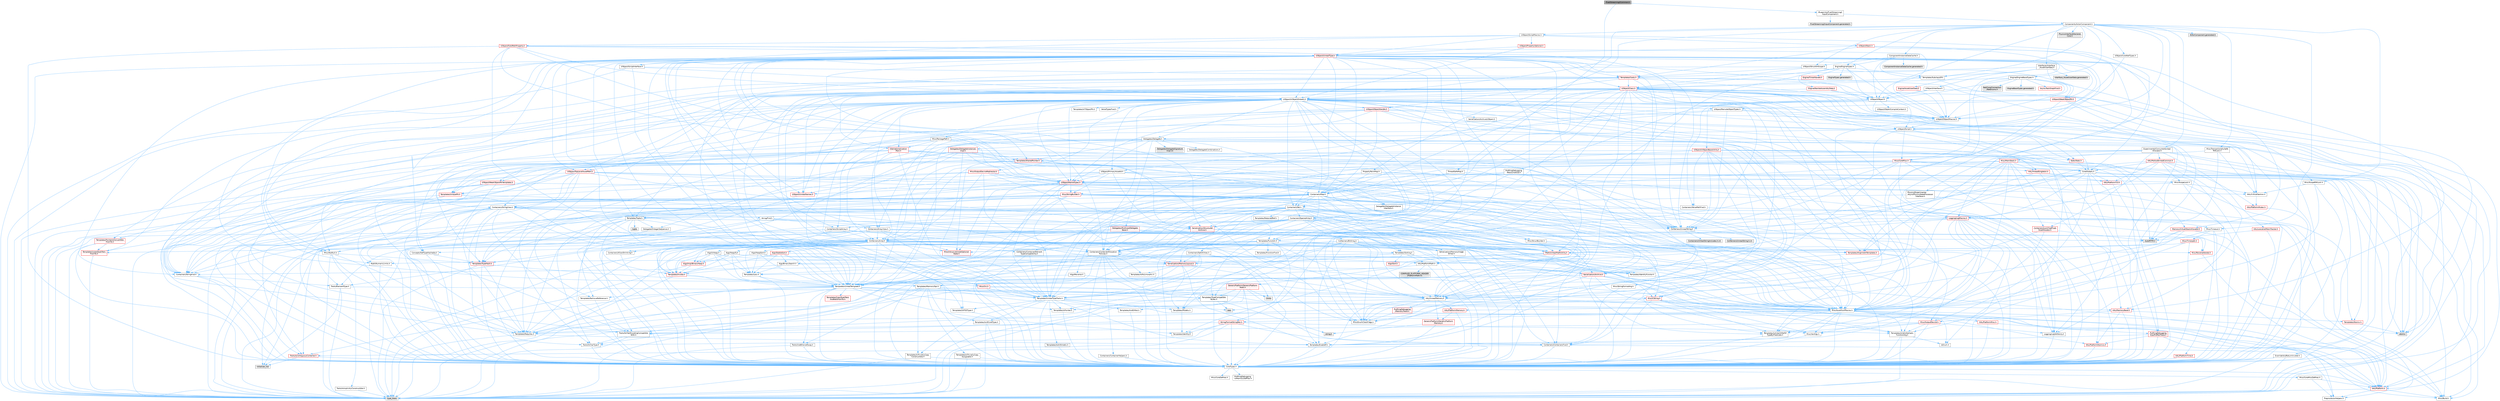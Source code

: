 digraph "PixelStreaming2Common.h"
{
 // INTERACTIVE_SVG=YES
 // LATEX_PDF_SIZE
  bgcolor="transparent";
  edge [fontname=Helvetica,fontsize=10,labelfontname=Helvetica,labelfontsize=10];
  node [fontname=Helvetica,fontsize=10,shape=box,height=0.2,width=0.4];
  Node1 [id="Node000001",label="PixelStreaming2Common.h",height=0.2,width=0.4,color="gray40", fillcolor="grey60", style="filled", fontcolor="black",tooltip=" "];
  Node1 -> Node2 [id="edge1_Node000001_Node000002",color="steelblue1",style="solid",tooltip=" "];
  Node2 [id="Node000002",label="Blueprints/PixelStreaming2\lInputComponent.h",height=0.2,width=0.4,color="grey40", fillcolor="white", style="filled",URL="$da/dda/PixelStreaming2InputComponent_8h.html",tooltip=" "];
  Node2 -> Node3 [id="edge2_Node000002_Node000003",color="steelblue1",style="solid",tooltip=" "];
  Node3 [id="Node000003",label="Components/ActorComponent.h",height=0.2,width=0.4,color="grey40", fillcolor="white", style="filled",URL="$da/db1/ActorComponent_8h.html",tooltip=" "];
  Node3 -> Node4 [id="edge3_Node000003_Node000004",color="steelblue1",style="solid",tooltip=" "];
  Node4 [id="Node000004",label="UObject/ObjectMacros.h",height=0.2,width=0.4,color="grey40", fillcolor="white", style="filled",URL="$d8/d8d/ObjectMacros_8h.html",tooltip=" "];
  Node4 -> Node5 [id="edge4_Node000004_Node000005",color="steelblue1",style="solid",tooltip=" "];
  Node5 [id="Node000005",label="Misc/EnumClassFlags.h",height=0.2,width=0.4,color="grey40", fillcolor="white", style="filled",URL="$d8/de7/EnumClassFlags_8h.html",tooltip=" "];
  Node4 -> Node6 [id="edge5_Node000004_Node000006",color="steelblue1",style="solid",tooltip=" "];
  Node6 [id="Node000006",label="UObject/Script.h",height=0.2,width=0.4,color="grey40", fillcolor="white", style="filled",URL="$de/dc6/Script_8h.html",tooltip=" "];
  Node6 -> Node7 [id="edge6_Node000006_Node000007",color="steelblue1",style="solid",tooltip=" "];
  Node7 [id="Node000007",label="Delegates/Delegate.h",height=0.2,width=0.4,color="grey40", fillcolor="white", style="filled",URL="$d4/d80/Delegate_8h.html",tooltip=" "];
  Node7 -> Node8 [id="edge7_Node000007_Node000008",color="steelblue1",style="solid",tooltip=" "];
  Node8 [id="Node000008",label="CoreTypes.h",height=0.2,width=0.4,color="grey40", fillcolor="white", style="filled",URL="$dc/dec/CoreTypes_8h.html",tooltip=" "];
  Node8 -> Node9 [id="edge8_Node000008_Node000009",color="steelblue1",style="solid",tooltip=" "];
  Node9 [id="Node000009",label="HAL/Platform.h",height=0.2,width=0.4,color="red", fillcolor="#FFF0F0", style="filled",URL="$d9/dd0/Platform_8h.html",tooltip=" "];
  Node9 -> Node10 [id="edge9_Node000009_Node000010",color="steelblue1",style="solid",tooltip=" "];
  Node10 [id="Node000010",label="Misc/Build.h",height=0.2,width=0.4,color="grey40", fillcolor="white", style="filled",URL="$d3/dbb/Build_8h.html",tooltip=" "];
  Node9 -> Node12 [id="edge10_Node000009_Node000012",color="steelblue1",style="solid",tooltip=" "];
  Node12 [id="Node000012",label="type_traits",height=0.2,width=0.4,color="grey60", fillcolor="#E0E0E0", style="filled",tooltip=" "];
  Node9 -> Node13 [id="edge11_Node000009_Node000013",color="steelblue1",style="solid",tooltip=" "];
  Node13 [id="Node000013",label="PreprocessorHelpers.h",height=0.2,width=0.4,color="grey40", fillcolor="white", style="filled",URL="$db/ddb/PreprocessorHelpers_8h.html",tooltip=" "];
  Node8 -> Node19 [id="edge12_Node000008_Node000019",color="steelblue1",style="solid",tooltip=" "];
  Node19 [id="Node000019",label="ProfilingDebugging\l/UMemoryDefines.h",height=0.2,width=0.4,color="grey40", fillcolor="white", style="filled",URL="$d2/da2/UMemoryDefines_8h.html",tooltip=" "];
  Node8 -> Node20 [id="edge13_Node000008_Node000020",color="steelblue1",style="solid",tooltip=" "];
  Node20 [id="Node000020",label="Misc/CoreMiscDefines.h",height=0.2,width=0.4,color="grey40", fillcolor="white", style="filled",URL="$da/d38/CoreMiscDefines_8h.html",tooltip=" "];
  Node20 -> Node9 [id="edge14_Node000020_Node000009",color="steelblue1",style="solid",tooltip=" "];
  Node20 -> Node13 [id="edge15_Node000020_Node000013",color="steelblue1",style="solid",tooltip=" "];
  Node8 -> Node21 [id="edge16_Node000008_Node000021",color="steelblue1",style="solid",tooltip=" "];
  Node21 [id="Node000021",label="Misc/CoreDefines.h",height=0.2,width=0.4,color="grey40", fillcolor="white", style="filled",URL="$d3/dd2/CoreDefines_8h.html",tooltip=" "];
  Node7 -> Node22 [id="edge17_Node000007_Node000022",color="steelblue1",style="solid",tooltip=" "];
  Node22 [id="Node000022",label="Misc/AssertionMacros.h",height=0.2,width=0.4,color="grey40", fillcolor="white", style="filled",URL="$d0/dfa/AssertionMacros_8h.html",tooltip=" "];
  Node22 -> Node8 [id="edge18_Node000022_Node000008",color="steelblue1",style="solid",tooltip=" "];
  Node22 -> Node9 [id="edge19_Node000022_Node000009",color="steelblue1",style="solid",tooltip=" "];
  Node22 -> Node23 [id="edge20_Node000022_Node000023",color="steelblue1",style="solid",tooltip=" "];
  Node23 [id="Node000023",label="HAL/PlatformMisc.h",height=0.2,width=0.4,color="red", fillcolor="#FFF0F0", style="filled",URL="$d0/df5/PlatformMisc_8h.html",tooltip=" "];
  Node23 -> Node8 [id="edge21_Node000023_Node000008",color="steelblue1",style="solid",tooltip=" "];
  Node23 -> Node50 [id="edge22_Node000023_Node000050",color="steelblue1",style="solid",tooltip=" "];
  Node50 [id="Node000050",label="ProfilingDebugging\l/CpuProfilerTrace.h",height=0.2,width=0.4,color="red", fillcolor="#FFF0F0", style="filled",URL="$da/dcb/CpuProfilerTrace_8h.html",tooltip=" "];
  Node50 -> Node8 [id="edge23_Node000050_Node000008",color="steelblue1",style="solid",tooltip=" "];
  Node50 -> Node31 [id="edge24_Node000050_Node000031",color="steelblue1",style="solid",tooltip=" "];
  Node31 [id="Node000031",label="Containers/ContainersFwd.h",height=0.2,width=0.4,color="grey40", fillcolor="white", style="filled",URL="$d4/d0a/ContainersFwd_8h.html",tooltip=" "];
  Node31 -> Node9 [id="edge25_Node000031_Node000009",color="steelblue1",style="solid",tooltip=" "];
  Node31 -> Node8 [id="edge26_Node000031_Node000008",color="steelblue1",style="solid",tooltip=" "];
  Node31 -> Node28 [id="edge27_Node000031_Node000028",color="steelblue1",style="solid",tooltip=" "];
  Node28 [id="Node000028",label="Traits/IsContiguousContainer.h",height=0.2,width=0.4,color="red", fillcolor="#FFF0F0", style="filled",URL="$d5/d3c/IsContiguousContainer_8h.html",tooltip=" "];
  Node28 -> Node8 [id="edge28_Node000028_Node000008",color="steelblue1",style="solid",tooltip=" "];
  Node28 -> Node27 [id="edge29_Node000028_Node000027",color="steelblue1",style="solid",tooltip=" "];
  Node27 [id="Node000027",label="initializer_list",height=0.2,width=0.4,color="grey60", fillcolor="#E0E0E0", style="filled",tooltip=" "];
  Node50 -> Node51 [id="edge30_Node000050_Node000051",color="steelblue1",style="solid",tooltip=" "];
  Node51 [id="Node000051",label="HAL/PlatformAtomics.h",height=0.2,width=0.4,color="red", fillcolor="#FFF0F0", style="filled",URL="$d3/d36/PlatformAtomics_8h.html",tooltip=" "];
  Node51 -> Node8 [id="edge31_Node000051_Node000008",color="steelblue1",style="solid",tooltip=" "];
  Node50 -> Node13 [id="edge32_Node000050_Node000013",color="steelblue1",style="solid",tooltip=" "];
  Node50 -> Node10 [id="edge33_Node000050_Node000010",color="steelblue1",style="solid",tooltip=" "];
  Node22 -> Node13 [id="edge34_Node000022_Node000013",color="steelblue1",style="solid",tooltip=" "];
  Node22 -> Node58 [id="edge35_Node000022_Node000058",color="steelblue1",style="solid",tooltip=" "];
  Node58 [id="Node000058",label="Templates/EnableIf.h",height=0.2,width=0.4,color="grey40", fillcolor="white", style="filled",URL="$d7/d60/EnableIf_8h.html",tooltip=" "];
  Node58 -> Node8 [id="edge36_Node000058_Node000008",color="steelblue1",style="solid",tooltip=" "];
  Node22 -> Node59 [id="edge37_Node000022_Node000059",color="steelblue1",style="solid",tooltip=" "];
  Node59 [id="Node000059",label="Templates/IsArrayOrRefOf\lTypeByPredicate.h",height=0.2,width=0.4,color="grey40", fillcolor="white", style="filled",URL="$d6/da1/IsArrayOrRefOfTypeByPredicate_8h.html",tooltip=" "];
  Node59 -> Node8 [id="edge38_Node000059_Node000008",color="steelblue1",style="solid",tooltip=" "];
  Node22 -> Node60 [id="edge39_Node000022_Node000060",color="steelblue1",style="solid",tooltip=" "];
  Node60 [id="Node000060",label="Templates/IsValidVariadic\lFunctionArg.h",height=0.2,width=0.4,color="grey40", fillcolor="white", style="filled",URL="$d0/dc8/IsValidVariadicFunctionArg_8h.html",tooltip=" "];
  Node60 -> Node8 [id="edge40_Node000060_Node000008",color="steelblue1",style="solid",tooltip=" "];
  Node60 -> Node61 [id="edge41_Node000060_Node000061",color="steelblue1",style="solid",tooltip=" "];
  Node61 [id="Node000061",label="IsEnum.h",height=0.2,width=0.4,color="grey40", fillcolor="white", style="filled",URL="$d4/de5/IsEnum_8h.html",tooltip=" "];
  Node60 -> Node12 [id="edge42_Node000060_Node000012",color="steelblue1",style="solid",tooltip=" "];
  Node22 -> Node62 [id="edge43_Node000022_Node000062",color="steelblue1",style="solid",tooltip=" "];
  Node62 [id="Node000062",label="Traits/IsCharEncodingCompatible\lWith.h",height=0.2,width=0.4,color="grey40", fillcolor="white", style="filled",URL="$df/dd1/IsCharEncodingCompatibleWith_8h.html",tooltip=" "];
  Node62 -> Node12 [id="edge44_Node000062_Node000012",color="steelblue1",style="solid",tooltip=" "];
  Node62 -> Node63 [id="edge45_Node000062_Node000063",color="steelblue1",style="solid",tooltip=" "];
  Node63 [id="Node000063",label="Traits/IsCharType.h",height=0.2,width=0.4,color="grey40", fillcolor="white", style="filled",URL="$db/d51/IsCharType_8h.html",tooltip=" "];
  Node63 -> Node8 [id="edge46_Node000063_Node000008",color="steelblue1",style="solid",tooltip=" "];
  Node22 -> Node64 [id="edge47_Node000022_Node000064",color="steelblue1",style="solid",tooltip=" "];
  Node64 [id="Node000064",label="Misc/VarArgs.h",height=0.2,width=0.4,color="grey40", fillcolor="white", style="filled",URL="$d5/d6f/VarArgs_8h.html",tooltip=" "];
  Node64 -> Node8 [id="edge48_Node000064_Node000008",color="steelblue1",style="solid",tooltip=" "];
  Node22 -> Node65 [id="edge49_Node000022_Node000065",color="steelblue1",style="solid",tooltip=" "];
  Node65 [id="Node000065",label="String/FormatStringSan.h",height=0.2,width=0.4,color="red", fillcolor="#FFF0F0", style="filled",URL="$d3/d8b/FormatStringSan_8h.html",tooltip=" "];
  Node65 -> Node12 [id="edge50_Node000065_Node000012",color="steelblue1",style="solid",tooltip=" "];
  Node65 -> Node8 [id="edge51_Node000065_Node000008",color="steelblue1",style="solid",tooltip=" "];
  Node65 -> Node66 [id="edge52_Node000065_Node000066",color="steelblue1",style="solid",tooltip=" "];
  Node66 [id="Node000066",label="Templates/Requires.h",height=0.2,width=0.4,color="grey40", fillcolor="white", style="filled",URL="$dc/d96/Requires_8h.html",tooltip=" "];
  Node66 -> Node58 [id="edge53_Node000066_Node000058",color="steelblue1",style="solid",tooltip=" "];
  Node66 -> Node12 [id="edge54_Node000066_Node000012",color="steelblue1",style="solid",tooltip=" "];
  Node65 -> Node67 [id="edge55_Node000065_Node000067",color="steelblue1",style="solid",tooltip=" "];
  Node67 [id="Node000067",label="Templates/Identity.h",height=0.2,width=0.4,color="grey40", fillcolor="white", style="filled",URL="$d0/dd5/Identity_8h.html",tooltip=" "];
  Node65 -> Node60 [id="edge56_Node000065_Node000060",color="steelblue1",style="solid",tooltip=" "];
  Node65 -> Node63 [id="edge57_Node000065_Node000063",color="steelblue1",style="solid",tooltip=" "];
  Node65 -> Node31 [id="edge58_Node000065_Node000031",color="steelblue1",style="solid",tooltip=" "];
  Node22 -> Node71 [id="edge59_Node000022_Node000071",color="steelblue1",style="solid",tooltip=" "];
  Node71 [id="Node000071",label="atomic",height=0.2,width=0.4,color="grey60", fillcolor="#E0E0E0", style="filled",tooltip=" "];
  Node7 -> Node72 [id="edge60_Node000007_Node000072",color="steelblue1",style="solid",tooltip=" "];
  Node72 [id="Node000072",label="UObject/NameTypes.h",height=0.2,width=0.4,color="red", fillcolor="#FFF0F0", style="filled",URL="$d6/d35/NameTypes_8h.html",tooltip=" "];
  Node72 -> Node8 [id="edge61_Node000072_Node000008",color="steelblue1",style="solid",tooltip=" "];
  Node72 -> Node22 [id="edge62_Node000072_Node000022",color="steelblue1",style="solid",tooltip=" "];
  Node72 -> Node73 [id="edge63_Node000072_Node000073",color="steelblue1",style="solid",tooltip=" "];
  Node73 [id="Node000073",label="HAL/UnrealMemory.h",height=0.2,width=0.4,color="grey40", fillcolor="white", style="filled",URL="$d9/d96/UnrealMemory_8h.html",tooltip=" "];
  Node73 -> Node8 [id="edge64_Node000073_Node000008",color="steelblue1",style="solid",tooltip=" "];
  Node73 -> Node74 [id="edge65_Node000073_Node000074",color="steelblue1",style="solid",tooltip=" "];
  Node74 [id="Node000074",label="GenericPlatform/GenericPlatform\lMemory.h",height=0.2,width=0.4,color="red", fillcolor="#FFF0F0", style="filled",URL="$dd/d22/GenericPlatformMemory_8h.html",tooltip=" "];
  Node74 -> Node8 [id="edge66_Node000074_Node000008",color="steelblue1",style="solid",tooltip=" "];
  Node74 -> Node44 [id="edge67_Node000074_Node000044",color="steelblue1",style="solid",tooltip=" "];
  Node44 [id="Node000044",label="string.h",height=0.2,width=0.4,color="grey60", fillcolor="#E0E0E0", style="filled",tooltip=" "];
  Node73 -> Node77 [id="edge68_Node000073_Node000077",color="steelblue1",style="solid",tooltip=" "];
  Node77 [id="Node000077",label="HAL/MemoryBase.h",height=0.2,width=0.4,color="red", fillcolor="#FFF0F0", style="filled",URL="$d6/d9f/MemoryBase_8h.html",tooltip=" "];
  Node77 -> Node8 [id="edge69_Node000077_Node000008",color="steelblue1",style="solid",tooltip=" "];
  Node77 -> Node51 [id="edge70_Node000077_Node000051",color="steelblue1",style="solid",tooltip=" "];
  Node77 -> Node79 [id="edge71_Node000077_Node000079",color="steelblue1",style="solid",tooltip=" "];
  Node79 [id="Node000079",label="Misc/OutputDevice.h",height=0.2,width=0.4,color="red", fillcolor="#FFF0F0", style="filled",URL="$d7/d32/OutputDevice_8h.html",tooltip=" "];
  Node79 -> Node8 [id="edge72_Node000079_Node000008",color="steelblue1",style="solid",tooltip=" "];
  Node79 -> Node80 [id="edge73_Node000079_Node000080",color="steelblue1",style="solid",tooltip=" "];
  Node80 [id="Node000080",label="Logging/LogVerbosity.h",height=0.2,width=0.4,color="grey40", fillcolor="white", style="filled",URL="$d2/d8f/LogVerbosity_8h.html",tooltip=" "];
  Node80 -> Node8 [id="edge74_Node000080_Node000008",color="steelblue1",style="solid",tooltip=" "];
  Node79 -> Node64 [id="edge75_Node000079_Node000064",color="steelblue1",style="solid",tooltip=" "];
  Node79 -> Node59 [id="edge76_Node000079_Node000059",color="steelblue1",style="solid",tooltip=" "];
  Node79 -> Node60 [id="edge77_Node000079_Node000060",color="steelblue1",style="solid",tooltip=" "];
  Node79 -> Node62 [id="edge78_Node000079_Node000062",color="steelblue1",style="solid",tooltip=" "];
  Node77 -> Node81 [id="edge79_Node000077_Node000081",color="steelblue1",style="solid",tooltip=" "];
  Node81 [id="Node000081",label="Templates/Atomic.h",height=0.2,width=0.4,color="red", fillcolor="#FFF0F0", style="filled",URL="$d3/d91/Atomic_8h.html",tooltip=" "];
  Node81 -> Node71 [id="edge80_Node000081_Node000071",color="steelblue1",style="solid",tooltip=" "];
  Node73 -> Node90 [id="edge81_Node000073_Node000090",color="steelblue1",style="solid",tooltip=" "];
  Node90 [id="Node000090",label="HAL/PlatformMemory.h",height=0.2,width=0.4,color="red", fillcolor="#FFF0F0", style="filled",URL="$de/d68/PlatformMemory_8h.html",tooltip=" "];
  Node90 -> Node8 [id="edge82_Node000090_Node000008",color="steelblue1",style="solid",tooltip=" "];
  Node90 -> Node74 [id="edge83_Node000090_Node000074",color="steelblue1",style="solid",tooltip=" "];
  Node73 -> Node92 [id="edge84_Node000073_Node000092",color="steelblue1",style="solid",tooltip=" "];
  Node92 [id="Node000092",label="ProfilingDebugging\l/MemoryTrace.h",height=0.2,width=0.4,color="red", fillcolor="#FFF0F0", style="filled",URL="$da/dd7/MemoryTrace_8h.html",tooltip=" "];
  Node92 -> Node9 [id="edge85_Node000092_Node000009",color="steelblue1",style="solid",tooltip=" "];
  Node92 -> Node5 [id="edge86_Node000092_Node000005",color="steelblue1",style="solid",tooltip=" "];
  Node73 -> Node93 [id="edge87_Node000073_Node000093",color="steelblue1",style="solid",tooltip=" "];
  Node93 [id="Node000093",label="Templates/IsPointer.h",height=0.2,width=0.4,color="grey40", fillcolor="white", style="filled",URL="$d7/d05/IsPointer_8h.html",tooltip=" "];
  Node93 -> Node8 [id="edge88_Node000093_Node000008",color="steelblue1",style="solid",tooltip=" "];
  Node72 -> Node94 [id="edge89_Node000072_Node000094",color="steelblue1",style="solid",tooltip=" "];
  Node94 [id="Node000094",label="Templates/UnrealTypeTraits.h",height=0.2,width=0.4,color="grey40", fillcolor="white", style="filled",URL="$d2/d2d/UnrealTypeTraits_8h.html",tooltip=" "];
  Node94 -> Node8 [id="edge90_Node000094_Node000008",color="steelblue1",style="solid",tooltip=" "];
  Node94 -> Node93 [id="edge91_Node000094_Node000093",color="steelblue1",style="solid",tooltip=" "];
  Node94 -> Node22 [id="edge92_Node000094_Node000022",color="steelblue1",style="solid",tooltip=" "];
  Node94 -> Node86 [id="edge93_Node000094_Node000086",color="steelblue1",style="solid",tooltip=" "];
  Node86 [id="Node000086",label="Templates/AndOrNot.h",height=0.2,width=0.4,color="grey40", fillcolor="white", style="filled",URL="$db/d0a/AndOrNot_8h.html",tooltip=" "];
  Node86 -> Node8 [id="edge94_Node000086_Node000008",color="steelblue1",style="solid",tooltip=" "];
  Node94 -> Node58 [id="edge95_Node000094_Node000058",color="steelblue1",style="solid",tooltip=" "];
  Node94 -> Node95 [id="edge96_Node000094_Node000095",color="steelblue1",style="solid",tooltip=" "];
  Node95 [id="Node000095",label="Templates/IsArithmetic.h",height=0.2,width=0.4,color="grey40", fillcolor="white", style="filled",URL="$d2/d5d/IsArithmetic_8h.html",tooltip=" "];
  Node95 -> Node8 [id="edge97_Node000095_Node000008",color="steelblue1",style="solid",tooltip=" "];
  Node94 -> Node61 [id="edge98_Node000094_Node000061",color="steelblue1",style="solid",tooltip=" "];
  Node94 -> Node96 [id="edge99_Node000094_Node000096",color="steelblue1",style="solid",tooltip=" "];
  Node96 [id="Node000096",label="Templates/Models.h",height=0.2,width=0.4,color="grey40", fillcolor="white", style="filled",URL="$d3/d0c/Models_8h.html",tooltip=" "];
  Node96 -> Node67 [id="edge100_Node000096_Node000067",color="steelblue1",style="solid",tooltip=" "];
  Node94 -> Node97 [id="edge101_Node000094_Node000097",color="steelblue1",style="solid",tooltip=" "];
  Node97 [id="Node000097",label="Templates/IsPODType.h",height=0.2,width=0.4,color="grey40", fillcolor="white", style="filled",URL="$d7/db1/IsPODType_8h.html",tooltip=" "];
  Node97 -> Node8 [id="edge102_Node000097_Node000008",color="steelblue1",style="solid",tooltip=" "];
  Node94 -> Node98 [id="edge103_Node000094_Node000098",color="steelblue1",style="solid",tooltip=" "];
  Node98 [id="Node000098",label="Templates/IsUECoreType.h",height=0.2,width=0.4,color="grey40", fillcolor="white", style="filled",URL="$d1/db8/IsUECoreType_8h.html",tooltip=" "];
  Node98 -> Node8 [id="edge104_Node000098_Node000008",color="steelblue1",style="solid",tooltip=" "];
  Node98 -> Node12 [id="edge105_Node000098_Node000012",color="steelblue1",style="solid",tooltip=" "];
  Node94 -> Node87 [id="edge106_Node000094_Node000087",color="steelblue1",style="solid",tooltip=" "];
  Node87 [id="Node000087",label="Templates/IsTriviallyCopy\lConstructible.h",height=0.2,width=0.4,color="grey40", fillcolor="white", style="filled",URL="$d3/d78/IsTriviallyCopyConstructible_8h.html",tooltip=" "];
  Node87 -> Node8 [id="edge107_Node000087_Node000008",color="steelblue1",style="solid",tooltip=" "];
  Node87 -> Node12 [id="edge108_Node000087_Node000012",color="steelblue1",style="solid",tooltip=" "];
  Node72 -> Node99 [id="edge109_Node000072_Node000099",color="steelblue1",style="solid",tooltip=" "];
  Node99 [id="Node000099",label="Templates/UnrealTemplate.h",height=0.2,width=0.4,color="grey40", fillcolor="white", style="filled",URL="$d4/d24/UnrealTemplate_8h.html",tooltip=" "];
  Node99 -> Node8 [id="edge110_Node000099_Node000008",color="steelblue1",style="solid",tooltip=" "];
  Node99 -> Node93 [id="edge111_Node000099_Node000093",color="steelblue1",style="solid",tooltip=" "];
  Node99 -> Node73 [id="edge112_Node000099_Node000073",color="steelblue1",style="solid",tooltip=" "];
  Node99 -> Node100 [id="edge113_Node000099_Node000100",color="steelblue1",style="solid",tooltip=" "];
  Node100 [id="Node000100",label="Templates/CopyQualifiers\lAndRefsFromTo.h",height=0.2,width=0.4,color="red", fillcolor="#FFF0F0", style="filled",URL="$d3/db3/CopyQualifiersAndRefsFromTo_8h.html",tooltip=" "];
  Node99 -> Node94 [id="edge114_Node000099_Node000094",color="steelblue1",style="solid",tooltip=" "];
  Node99 -> Node102 [id="edge115_Node000099_Node000102",color="steelblue1",style="solid",tooltip=" "];
  Node102 [id="Node000102",label="Templates/RemoveReference.h",height=0.2,width=0.4,color="grey40", fillcolor="white", style="filled",URL="$da/dbe/RemoveReference_8h.html",tooltip=" "];
  Node102 -> Node8 [id="edge116_Node000102_Node000008",color="steelblue1",style="solid",tooltip=" "];
  Node99 -> Node66 [id="edge117_Node000099_Node000066",color="steelblue1",style="solid",tooltip=" "];
  Node99 -> Node103 [id="edge118_Node000099_Node000103",color="steelblue1",style="solid",tooltip=" "];
  Node103 [id="Node000103",label="Templates/TypeCompatible\lBytes.h",height=0.2,width=0.4,color="grey40", fillcolor="white", style="filled",URL="$df/d0a/TypeCompatibleBytes_8h.html",tooltip=" "];
  Node103 -> Node8 [id="edge119_Node000103_Node000008",color="steelblue1",style="solid",tooltip=" "];
  Node103 -> Node44 [id="edge120_Node000103_Node000044",color="steelblue1",style="solid",tooltip=" "];
  Node103 -> Node36 [id="edge121_Node000103_Node000036",color="steelblue1",style="solid",tooltip=" "];
  Node36 [id="Node000036",label="new",height=0.2,width=0.4,color="grey60", fillcolor="#E0E0E0", style="filled",tooltip=" "];
  Node103 -> Node12 [id="edge122_Node000103_Node000012",color="steelblue1",style="solid",tooltip=" "];
  Node99 -> Node67 [id="edge123_Node000099_Node000067",color="steelblue1",style="solid",tooltip=" "];
  Node99 -> Node28 [id="edge124_Node000099_Node000028",color="steelblue1",style="solid",tooltip=" "];
  Node99 -> Node104 [id="edge125_Node000099_Node000104",color="steelblue1",style="solid",tooltip=" "];
  Node104 [id="Node000104",label="Traits/UseBitwiseSwap.h",height=0.2,width=0.4,color="grey40", fillcolor="white", style="filled",URL="$db/df3/UseBitwiseSwap_8h.html",tooltip=" "];
  Node104 -> Node8 [id="edge126_Node000104_Node000008",color="steelblue1",style="solid",tooltip=" "];
  Node104 -> Node12 [id="edge127_Node000104_Node000012",color="steelblue1",style="solid",tooltip=" "];
  Node99 -> Node12 [id="edge128_Node000099_Node000012",color="steelblue1",style="solid",tooltip=" "];
  Node72 -> Node105 [id="edge129_Node000072_Node000105",color="steelblue1",style="solid",tooltip=" "];
  Node105 [id="Node000105",label="Containers/UnrealString.h",height=0.2,width=0.4,color="grey40", fillcolor="white", style="filled",URL="$d5/dba/UnrealString_8h.html",tooltip=" "];
  Node105 -> Node106 [id="edge130_Node000105_Node000106",color="steelblue1",style="solid",tooltip=" "];
  Node106 [id="Node000106",label="Containers/UnrealStringIncludes.h.inl",height=0.2,width=0.4,color="grey60", fillcolor="#E0E0E0", style="filled",tooltip=" "];
  Node105 -> Node107 [id="edge131_Node000105_Node000107",color="steelblue1",style="solid",tooltip=" "];
  Node107 [id="Node000107",label="Containers/UnrealString.h.inl",height=0.2,width=0.4,color="grey60", fillcolor="#E0E0E0", style="filled",tooltip=" "];
  Node105 -> Node108 [id="edge132_Node000105_Node000108",color="steelblue1",style="solid",tooltip=" "];
  Node108 [id="Node000108",label="Misc/StringFormatArg.h",height=0.2,width=0.4,color="grey40", fillcolor="white", style="filled",URL="$d2/d16/StringFormatArg_8h.html",tooltip=" "];
  Node108 -> Node31 [id="edge133_Node000108_Node000031",color="steelblue1",style="solid",tooltip=" "];
  Node72 -> Node109 [id="edge134_Node000072_Node000109",color="steelblue1",style="solid",tooltip=" "];
  Node109 [id="Node000109",label="HAL/CriticalSection.h",height=0.2,width=0.4,color="grey40", fillcolor="white", style="filled",URL="$d6/d90/CriticalSection_8h.html",tooltip=" "];
  Node109 -> Node110 [id="edge135_Node000109_Node000110",color="steelblue1",style="solid",tooltip=" "];
  Node110 [id="Node000110",label="HAL/PlatformMutex.h",height=0.2,width=0.4,color="red", fillcolor="#FFF0F0", style="filled",URL="$d9/d0b/PlatformMutex_8h.html",tooltip=" "];
  Node110 -> Node8 [id="edge136_Node000110_Node000008",color="steelblue1",style="solid",tooltip=" "];
  Node72 -> Node25 [id="edge137_Node000072_Node000025",color="steelblue1",style="solid",tooltip=" "];
  Node25 [id="Node000025",label="Containers/StringFwd.h",height=0.2,width=0.4,color="grey40", fillcolor="white", style="filled",URL="$df/d37/StringFwd_8h.html",tooltip=" "];
  Node25 -> Node8 [id="edge138_Node000025_Node000008",color="steelblue1",style="solid",tooltip=" "];
  Node25 -> Node26 [id="edge139_Node000025_Node000026",color="steelblue1",style="solid",tooltip=" "];
  Node26 [id="Node000026",label="Traits/ElementType.h",height=0.2,width=0.4,color="grey40", fillcolor="white", style="filled",URL="$d5/d4f/ElementType_8h.html",tooltip=" "];
  Node26 -> Node9 [id="edge140_Node000026_Node000009",color="steelblue1",style="solid",tooltip=" "];
  Node26 -> Node27 [id="edge141_Node000026_Node000027",color="steelblue1",style="solid",tooltip=" "];
  Node26 -> Node12 [id="edge142_Node000026_Node000012",color="steelblue1",style="solid",tooltip=" "];
  Node25 -> Node28 [id="edge143_Node000025_Node000028",color="steelblue1",style="solid",tooltip=" "];
  Node72 -> Node177 [id="edge144_Node000072_Node000177",color="steelblue1",style="solid",tooltip=" "];
  Node177 [id="Node000177",label="UObject/UnrealNames.h",height=0.2,width=0.4,color="red", fillcolor="#FFF0F0", style="filled",URL="$d8/db1/UnrealNames_8h.html",tooltip=" "];
  Node177 -> Node8 [id="edge145_Node000177_Node000008",color="steelblue1",style="solid",tooltip=" "];
  Node72 -> Node81 [id="edge146_Node000072_Node000081",color="steelblue1",style="solid",tooltip=" "];
  Node72 -> Node143 [id="edge147_Node000072_Node000143",color="steelblue1",style="solid",tooltip=" "];
  Node143 [id="Node000143",label="Serialization/MemoryLayout.h",height=0.2,width=0.4,color="red", fillcolor="#FFF0F0", style="filled",URL="$d7/d66/MemoryLayout_8h.html",tooltip=" "];
  Node143 -> Node25 [id="edge148_Node000143_Node000025",color="steelblue1",style="solid",tooltip=" "];
  Node143 -> Node73 [id="edge149_Node000143_Node000073",color="steelblue1",style="solid",tooltip=" "];
  Node143 -> Node58 [id="edge150_Node000143_Node000058",color="steelblue1",style="solid",tooltip=" "];
  Node143 -> Node123 [id="edge151_Node000143_Node000123",color="steelblue1",style="solid",tooltip=" "];
  Node123 [id="Node000123",label="Templates/IsPolymorphic.h",height=0.2,width=0.4,color="grey40", fillcolor="white", style="filled",URL="$dc/d20/IsPolymorphic_8h.html",tooltip=" "];
  Node143 -> Node96 [id="edge152_Node000143_Node000096",color="steelblue1",style="solid",tooltip=" "];
  Node143 -> Node99 [id="edge153_Node000143_Node000099",color="steelblue1",style="solid",tooltip=" "];
  Node72 -> Node126 [id="edge154_Node000072_Node000126",color="steelblue1",style="solid",tooltip=" "];
  Node126 [id="Node000126",label="Misc/IntrusiveUnsetOptional\lState.h",height=0.2,width=0.4,color="red", fillcolor="#FFF0F0", style="filled",URL="$d2/d0a/IntrusiveUnsetOptionalState_8h.html",tooltip=" "];
  Node72 -> Node179 [id="edge155_Node000072_Node000179",color="steelblue1",style="solid",tooltip=" "];
  Node179 [id="Node000179",label="Misc/StringBuilder.h",height=0.2,width=0.4,color="red", fillcolor="#FFF0F0", style="filled",URL="$d4/d52/StringBuilder_8h.html",tooltip=" "];
  Node179 -> Node25 [id="edge156_Node000179_Node000025",color="steelblue1",style="solid",tooltip=" "];
  Node179 -> Node180 [id="edge157_Node000179_Node000180",color="steelblue1",style="solid",tooltip=" "];
  Node180 [id="Node000180",label="Containers/StringView.h",height=0.2,width=0.4,color="grey40", fillcolor="white", style="filled",URL="$dd/dea/StringView_8h.html",tooltip=" "];
  Node180 -> Node8 [id="edge158_Node000180_Node000008",color="steelblue1",style="solid",tooltip=" "];
  Node180 -> Node25 [id="edge159_Node000180_Node000025",color="steelblue1",style="solid",tooltip=" "];
  Node180 -> Node73 [id="edge160_Node000180_Node000073",color="steelblue1",style="solid",tooltip=" "];
  Node180 -> Node45 [id="edge161_Node000180_Node000045",color="steelblue1",style="solid",tooltip=" "];
  Node45 [id="Node000045",label="Math/NumericLimits.h",height=0.2,width=0.4,color="grey40", fillcolor="white", style="filled",URL="$df/d1b/NumericLimits_8h.html",tooltip=" "];
  Node45 -> Node8 [id="edge162_Node000045_Node000008",color="steelblue1",style="solid",tooltip=" "];
  Node180 -> Node174 [id="edge163_Node000180_Node000174",color="steelblue1",style="solid",tooltip=" "];
  Node174 [id="Node000174",label="Math/UnrealMathUtility.h",height=0.2,width=0.4,color="red", fillcolor="#FFF0F0", style="filled",URL="$db/db8/UnrealMathUtility_8h.html",tooltip=" "];
  Node174 -> Node8 [id="edge164_Node000174_Node000008",color="steelblue1",style="solid",tooltip=" "];
  Node174 -> Node22 [id="edge165_Node000174_Node000022",color="steelblue1",style="solid",tooltip=" "];
  Node174 -> Node115 [id="edge166_Node000174_Node000115",color="steelblue1",style="solid",tooltip=" "];
  Node115 [id="Node000115",label="HAL/PlatformMath.h",height=0.2,width=0.4,color="grey40", fillcolor="white", style="filled",URL="$dc/d53/PlatformMath_8h.html",tooltip=" "];
  Node115 -> Node8 [id="edge167_Node000115_Node000008",color="steelblue1",style="solid",tooltip=" "];
  Node115 -> Node116 [id="edge168_Node000115_Node000116",color="steelblue1",style="solid",tooltip=" "];
  Node116 [id="Node000116",label="GenericPlatform/GenericPlatform\lMath.h",height=0.2,width=0.4,color="red", fillcolor="#FFF0F0", style="filled",URL="$d5/d79/GenericPlatformMath_8h.html",tooltip=" "];
  Node116 -> Node8 [id="edge169_Node000116_Node000008",color="steelblue1",style="solid",tooltip=" "];
  Node116 -> Node31 [id="edge170_Node000116_Node000031",color="steelblue1",style="solid",tooltip=" "];
  Node116 -> Node86 [id="edge171_Node000116_Node000086",color="steelblue1",style="solid",tooltip=" "];
  Node116 -> Node94 [id="edge172_Node000116_Node000094",color="steelblue1",style="solid",tooltip=" "];
  Node116 -> Node66 [id="edge173_Node000116_Node000066",color="steelblue1",style="solid",tooltip=" "];
  Node116 -> Node103 [id="edge174_Node000116_Node000103",color="steelblue1",style="solid",tooltip=" "];
  Node116 -> Node121 [id="edge175_Node000116_Node000121",color="steelblue1",style="solid",tooltip=" "];
  Node121 [id="Node000121",label="limits",height=0.2,width=0.4,color="grey60", fillcolor="#E0E0E0", style="filled",tooltip=" "];
  Node116 -> Node12 [id="edge176_Node000116_Node000012",color="steelblue1",style="solid",tooltip=" "];
  Node115 -> Node122 [id="edge177_Node000115_Node000122",color="steelblue1",style="solid",tooltip=" "];
  Node122 [id="Node000122",label="COMPILED_PLATFORM_HEADER\l(PlatformMath.h)",height=0.2,width=0.4,color="grey60", fillcolor="#E0E0E0", style="filled",tooltip=" "];
  Node174 -> Node67 [id="edge178_Node000174_Node000067",color="steelblue1",style="solid",tooltip=" "];
  Node174 -> Node66 [id="edge179_Node000174_Node000066",color="steelblue1",style="solid",tooltip=" "];
  Node180 -> Node148 [id="edge180_Node000180_Node000148",color="steelblue1",style="solid",tooltip=" "];
  Node148 [id="Node000148",label="Misc/Crc.h",height=0.2,width=0.4,color="red", fillcolor="#FFF0F0", style="filled",URL="$d4/dd2/Crc_8h.html",tooltip=" "];
  Node148 -> Node8 [id="edge181_Node000148_Node000008",color="steelblue1",style="solid",tooltip=" "];
  Node148 -> Node22 [id="edge182_Node000148_Node000022",color="steelblue1",style="solid",tooltip=" "];
  Node148 -> Node149 [id="edge183_Node000148_Node000149",color="steelblue1",style="solid",tooltip=" "];
  Node149 [id="Node000149",label="Misc/CString.h",height=0.2,width=0.4,color="red", fillcolor="#FFF0F0", style="filled",URL="$d2/d49/CString_8h.html",tooltip=" "];
  Node149 -> Node8 [id="edge184_Node000149_Node000008",color="steelblue1",style="solid",tooltip=" "];
  Node149 -> Node22 [id="edge185_Node000149_Node000022",color="steelblue1",style="solid",tooltip=" "];
  Node149 -> Node64 [id="edge186_Node000149_Node000064",color="steelblue1",style="solid",tooltip=" "];
  Node149 -> Node59 [id="edge187_Node000149_Node000059",color="steelblue1",style="solid",tooltip=" "];
  Node149 -> Node60 [id="edge188_Node000149_Node000060",color="steelblue1",style="solid",tooltip=" "];
  Node149 -> Node62 [id="edge189_Node000149_Node000062",color="steelblue1",style="solid",tooltip=" "];
  Node148 -> Node94 [id="edge190_Node000148_Node000094",color="steelblue1",style="solid",tooltip=" "];
  Node148 -> Node63 [id="edge191_Node000148_Node000063",color="steelblue1",style="solid",tooltip=" "];
  Node180 -> Node149 [id="edge192_Node000180_Node000149",color="steelblue1",style="solid",tooltip=" "];
  Node180 -> Node128 [id="edge193_Node000180_Node000128",color="steelblue1",style="solid",tooltip=" "];
  Node128 [id="Node000128",label="Misc/ReverseIterate.h",height=0.2,width=0.4,color="red", fillcolor="#FFF0F0", style="filled",URL="$db/de3/ReverseIterate_8h.html",tooltip=" "];
  Node128 -> Node9 [id="edge194_Node000128_Node000009",color="steelblue1",style="solid",tooltip=" "];
  Node180 -> Node181 [id="edge195_Node000180_Node000181",color="steelblue1",style="solid",tooltip=" "];
  Node181 [id="Node000181",label="String/Find.h",height=0.2,width=0.4,color="grey40", fillcolor="white", style="filled",URL="$d7/dda/String_2Find_8h.html",tooltip=" "];
  Node181 -> Node182 [id="edge196_Node000181_Node000182",color="steelblue1",style="solid",tooltip=" "];
  Node182 [id="Node000182",label="Containers/ArrayView.h",height=0.2,width=0.4,color="grey40", fillcolor="white", style="filled",URL="$d7/df4/ArrayView_8h.html",tooltip=" "];
  Node182 -> Node8 [id="edge197_Node000182_Node000008",color="steelblue1",style="solid",tooltip=" "];
  Node182 -> Node31 [id="edge198_Node000182_Node000031",color="steelblue1",style="solid",tooltip=" "];
  Node182 -> Node22 [id="edge199_Node000182_Node000022",color="steelblue1",style="solid",tooltip=" "];
  Node182 -> Node128 [id="edge200_Node000182_Node000128",color="steelblue1",style="solid",tooltip=" "];
  Node182 -> Node126 [id="edge201_Node000182_Node000126",color="steelblue1",style="solid",tooltip=" "];
  Node182 -> Node158 [id="edge202_Node000182_Node000158",color="steelblue1",style="solid",tooltip=" "];
  Node158 [id="Node000158",label="Templates/Invoke.h",height=0.2,width=0.4,color="red", fillcolor="#FFF0F0", style="filled",URL="$d7/deb/Invoke_8h.html",tooltip=" "];
  Node158 -> Node8 [id="edge203_Node000158_Node000008",color="steelblue1",style="solid",tooltip=" "];
  Node158 -> Node99 [id="edge204_Node000158_Node000099",color="steelblue1",style="solid",tooltip=" "];
  Node158 -> Node12 [id="edge205_Node000158_Node000012",color="steelblue1",style="solid",tooltip=" "];
  Node182 -> Node94 [id="edge206_Node000182_Node000094",color="steelblue1",style="solid",tooltip=" "];
  Node182 -> Node26 [id="edge207_Node000182_Node000026",color="steelblue1",style="solid",tooltip=" "];
  Node182 -> Node125 [id="edge208_Node000182_Node000125",color="steelblue1",style="solid",tooltip=" "];
  Node125 [id="Node000125",label="Containers/Array.h",height=0.2,width=0.4,color="grey40", fillcolor="white", style="filled",URL="$df/dd0/Array_8h.html",tooltip=" "];
  Node125 -> Node8 [id="edge209_Node000125_Node000008",color="steelblue1",style="solid",tooltip=" "];
  Node125 -> Node22 [id="edge210_Node000125_Node000022",color="steelblue1",style="solid",tooltip=" "];
  Node125 -> Node126 [id="edge211_Node000125_Node000126",color="steelblue1",style="solid",tooltip=" "];
  Node125 -> Node128 [id="edge212_Node000125_Node000128",color="steelblue1",style="solid",tooltip=" "];
  Node125 -> Node73 [id="edge213_Node000125_Node000073",color="steelblue1",style="solid",tooltip=" "];
  Node125 -> Node94 [id="edge214_Node000125_Node000094",color="steelblue1",style="solid",tooltip=" "];
  Node125 -> Node99 [id="edge215_Node000125_Node000099",color="steelblue1",style="solid",tooltip=" "];
  Node125 -> Node130 [id="edge216_Node000125_Node000130",color="steelblue1",style="solid",tooltip=" "];
  Node130 [id="Node000130",label="Containers/AllowShrinking.h",height=0.2,width=0.4,color="grey40", fillcolor="white", style="filled",URL="$d7/d1a/AllowShrinking_8h.html",tooltip=" "];
  Node130 -> Node8 [id="edge217_Node000130_Node000008",color="steelblue1",style="solid",tooltip=" "];
  Node125 -> Node113 [id="edge218_Node000125_Node000113",color="steelblue1",style="solid",tooltip=" "];
  Node113 [id="Node000113",label="Containers/ContainerAllocation\lPolicies.h",height=0.2,width=0.4,color="grey40", fillcolor="white", style="filled",URL="$d7/dff/ContainerAllocationPolicies_8h.html",tooltip=" "];
  Node113 -> Node8 [id="edge219_Node000113_Node000008",color="steelblue1",style="solid",tooltip=" "];
  Node113 -> Node114 [id="edge220_Node000113_Node000114",color="steelblue1",style="solid",tooltip=" "];
  Node114 [id="Node000114",label="Containers/ContainerHelpers.h",height=0.2,width=0.4,color="grey40", fillcolor="white", style="filled",URL="$d7/d33/ContainerHelpers_8h.html",tooltip=" "];
  Node114 -> Node8 [id="edge221_Node000114_Node000008",color="steelblue1",style="solid",tooltip=" "];
  Node113 -> Node113 [id="edge222_Node000113_Node000113",color="steelblue1",style="solid",tooltip=" "];
  Node113 -> Node115 [id="edge223_Node000113_Node000115",color="steelblue1",style="solid",tooltip=" "];
  Node113 -> Node73 [id="edge224_Node000113_Node000073",color="steelblue1",style="solid",tooltip=" "];
  Node113 -> Node45 [id="edge225_Node000113_Node000045",color="steelblue1",style="solid",tooltip=" "];
  Node113 -> Node22 [id="edge226_Node000113_Node000022",color="steelblue1",style="solid",tooltip=" "];
  Node113 -> Node123 [id="edge227_Node000113_Node000123",color="steelblue1",style="solid",tooltip=" "];
  Node113 -> Node124 [id="edge228_Node000113_Node000124",color="steelblue1",style="solid",tooltip=" "];
  Node124 [id="Node000124",label="Templates/MemoryOps.h",height=0.2,width=0.4,color="grey40", fillcolor="white", style="filled",URL="$db/dea/MemoryOps_8h.html",tooltip=" "];
  Node124 -> Node8 [id="edge229_Node000124_Node000008",color="steelblue1",style="solid",tooltip=" "];
  Node124 -> Node73 [id="edge230_Node000124_Node000073",color="steelblue1",style="solid",tooltip=" "];
  Node124 -> Node88 [id="edge231_Node000124_Node000088",color="steelblue1",style="solid",tooltip=" "];
  Node88 [id="Node000088",label="Templates/IsTriviallyCopy\lAssignable.h",height=0.2,width=0.4,color="grey40", fillcolor="white", style="filled",URL="$d2/df2/IsTriviallyCopyAssignable_8h.html",tooltip=" "];
  Node88 -> Node8 [id="edge232_Node000088_Node000008",color="steelblue1",style="solid",tooltip=" "];
  Node88 -> Node12 [id="edge233_Node000088_Node000012",color="steelblue1",style="solid",tooltip=" "];
  Node124 -> Node87 [id="edge234_Node000124_Node000087",color="steelblue1",style="solid",tooltip=" "];
  Node124 -> Node66 [id="edge235_Node000124_Node000066",color="steelblue1",style="solid",tooltip=" "];
  Node124 -> Node94 [id="edge236_Node000124_Node000094",color="steelblue1",style="solid",tooltip=" "];
  Node124 -> Node104 [id="edge237_Node000124_Node000104",color="steelblue1",style="solid",tooltip=" "];
  Node124 -> Node36 [id="edge238_Node000124_Node000036",color="steelblue1",style="solid",tooltip=" "];
  Node124 -> Node12 [id="edge239_Node000124_Node000012",color="steelblue1",style="solid",tooltip=" "];
  Node113 -> Node103 [id="edge240_Node000113_Node000103",color="steelblue1",style="solid",tooltip=" "];
  Node113 -> Node12 [id="edge241_Node000113_Node000012",color="steelblue1",style="solid",tooltip=" "];
  Node125 -> Node131 [id="edge242_Node000125_Node000131",color="steelblue1",style="solid",tooltip=" "];
  Node131 [id="Node000131",label="Containers/ContainerElement\lTypeCompatibility.h",height=0.2,width=0.4,color="grey40", fillcolor="white", style="filled",URL="$df/ddf/ContainerElementTypeCompatibility_8h.html",tooltip=" "];
  Node131 -> Node8 [id="edge243_Node000131_Node000008",color="steelblue1",style="solid",tooltip=" "];
  Node131 -> Node94 [id="edge244_Node000131_Node000094",color="steelblue1",style="solid",tooltip=" "];
  Node125 -> Node132 [id="edge245_Node000125_Node000132",color="steelblue1",style="solid",tooltip=" "];
  Node132 [id="Node000132",label="Serialization/Archive.h",height=0.2,width=0.4,color="red", fillcolor="#FFF0F0", style="filled",URL="$d7/d3b/Archive_8h.html",tooltip=" "];
  Node132 -> Node8 [id="edge246_Node000132_Node000008",color="steelblue1",style="solid",tooltip=" "];
  Node132 -> Node22 [id="edge247_Node000132_Node000022",color="steelblue1",style="solid",tooltip=" "];
  Node132 -> Node10 [id="edge248_Node000132_Node000010",color="steelblue1",style="solid",tooltip=" "];
  Node132 -> Node64 [id="edge249_Node000132_Node000064",color="steelblue1",style="solid",tooltip=" "];
  Node132 -> Node58 [id="edge250_Node000132_Node000058",color="steelblue1",style="solid",tooltip=" "];
  Node132 -> Node59 [id="edge251_Node000132_Node000059",color="steelblue1",style="solid",tooltip=" "];
  Node132 -> Node60 [id="edge252_Node000132_Node000060",color="steelblue1",style="solid",tooltip=" "];
  Node132 -> Node99 [id="edge253_Node000132_Node000099",color="steelblue1",style="solid",tooltip=" "];
  Node132 -> Node62 [id="edge254_Node000132_Node000062",color="steelblue1",style="solid",tooltip=" "];
  Node125 -> Node142 [id="edge255_Node000125_Node000142",color="steelblue1",style="solid",tooltip=" "];
  Node142 [id="Node000142",label="Serialization/MemoryImage\lWriter.h",height=0.2,width=0.4,color="grey40", fillcolor="white", style="filled",URL="$d0/d08/MemoryImageWriter_8h.html",tooltip=" "];
  Node142 -> Node8 [id="edge256_Node000142_Node000008",color="steelblue1",style="solid",tooltip=" "];
  Node142 -> Node143 [id="edge257_Node000142_Node000143",color="steelblue1",style="solid",tooltip=" "];
  Node125 -> Node156 [id="edge258_Node000125_Node000156",color="steelblue1",style="solid",tooltip=" "];
  Node156 [id="Node000156",label="Algo/Heapify.h",height=0.2,width=0.4,color="grey40", fillcolor="white", style="filled",URL="$d0/d2a/Heapify_8h.html",tooltip=" "];
  Node156 -> Node157 [id="edge259_Node000156_Node000157",color="steelblue1",style="solid",tooltip=" "];
  Node157 [id="Node000157",label="Algo/Impl/BinaryHeap.h",height=0.2,width=0.4,color="red", fillcolor="#FFF0F0", style="filled",URL="$d7/da3/Algo_2Impl_2BinaryHeap_8h.html",tooltip=" "];
  Node157 -> Node158 [id="edge260_Node000157_Node000158",color="steelblue1",style="solid",tooltip=" "];
  Node157 -> Node12 [id="edge261_Node000157_Node000012",color="steelblue1",style="solid",tooltip=" "];
  Node156 -> Node162 [id="edge262_Node000156_Node000162",color="steelblue1",style="solid",tooltip=" "];
  Node162 [id="Node000162",label="Templates/IdentityFunctor.h",height=0.2,width=0.4,color="grey40", fillcolor="white", style="filled",URL="$d7/d2e/IdentityFunctor_8h.html",tooltip=" "];
  Node162 -> Node9 [id="edge263_Node000162_Node000009",color="steelblue1",style="solid",tooltip=" "];
  Node156 -> Node158 [id="edge264_Node000156_Node000158",color="steelblue1",style="solid",tooltip=" "];
  Node156 -> Node163 [id="edge265_Node000156_Node000163",color="steelblue1",style="solid",tooltip=" "];
  Node163 [id="Node000163",label="Templates/Less.h",height=0.2,width=0.4,color="grey40", fillcolor="white", style="filled",URL="$de/dc8/Less_8h.html",tooltip=" "];
  Node163 -> Node8 [id="edge266_Node000163_Node000008",color="steelblue1",style="solid",tooltip=" "];
  Node163 -> Node99 [id="edge267_Node000163_Node000099",color="steelblue1",style="solid",tooltip=" "];
  Node156 -> Node99 [id="edge268_Node000156_Node000099",color="steelblue1",style="solid",tooltip=" "];
  Node125 -> Node164 [id="edge269_Node000125_Node000164",color="steelblue1",style="solid",tooltip=" "];
  Node164 [id="Node000164",label="Algo/HeapSort.h",height=0.2,width=0.4,color="grey40", fillcolor="white", style="filled",URL="$d3/d92/HeapSort_8h.html",tooltip=" "];
  Node164 -> Node157 [id="edge270_Node000164_Node000157",color="steelblue1",style="solid",tooltip=" "];
  Node164 -> Node162 [id="edge271_Node000164_Node000162",color="steelblue1",style="solid",tooltip=" "];
  Node164 -> Node163 [id="edge272_Node000164_Node000163",color="steelblue1",style="solid",tooltip=" "];
  Node164 -> Node99 [id="edge273_Node000164_Node000099",color="steelblue1",style="solid",tooltip=" "];
  Node125 -> Node165 [id="edge274_Node000125_Node000165",color="steelblue1",style="solid",tooltip=" "];
  Node165 [id="Node000165",label="Algo/IsHeap.h",height=0.2,width=0.4,color="grey40", fillcolor="white", style="filled",URL="$de/d32/IsHeap_8h.html",tooltip=" "];
  Node165 -> Node157 [id="edge275_Node000165_Node000157",color="steelblue1",style="solid",tooltip=" "];
  Node165 -> Node162 [id="edge276_Node000165_Node000162",color="steelblue1",style="solid",tooltip=" "];
  Node165 -> Node158 [id="edge277_Node000165_Node000158",color="steelblue1",style="solid",tooltip=" "];
  Node165 -> Node163 [id="edge278_Node000165_Node000163",color="steelblue1",style="solid",tooltip=" "];
  Node165 -> Node99 [id="edge279_Node000165_Node000099",color="steelblue1",style="solid",tooltip=" "];
  Node125 -> Node157 [id="edge280_Node000125_Node000157",color="steelblue1",style="solid",tooltip=" "];
  Node125 -> Node166 [id="edge281_Node000125_Node000166",color="steelblue1",style="solid",tooltip=" "];
  Node166 [id="Node000166",label="Algo/StableSort.h",height=0.2,width=0.4,color="red", fillcolor="#FFF0F0", style="filled",URL="$d7/d3c/StableSort_8h.html",tooltip=" "];
  Node166 -> Node167 [id="edge282_Node000166_Node000167",color="steelblue1",style="solid",tooltip=" "];
  Node167 [id="Node000167",label="Algo/BinarySearch.h",height=0.2,width=0.4,color="grey40", fillcolor="white", style="filled",URL="$db/db4/BinarySearch_8h.html",tooltip=" "];
  Node167 -> Node162 [id="edge283_Node000167_Node000162",color="steelblue1",style="solid",tooltip=" "];
  Node167 -> Node158 [id="edge284_Node000167_Node000158",color="steelblue1",style="solid",tooltip=" "];
  Node167 -> Node163 [id="edge285_Node000167_Node000163",color="steelblue1",style="solid",tooltip=" "];
  Node166 -> Node162 [id="edge286_Node000166_Node000162",color="steelblue1",style="solid",tooltip=" "];
  Node166 -> Node158 [id="edge287_Node000166_Node000158",color="steelblue1",style="solid",tooltip=" "];
  Node166 -> Node163 [id="edge288_Node000166_Node000163",color="steelblue1",style="solid",tooltip=" "];
  Node166 -> Node99 [id="edge289_Node000166_Node000099",color="steelblue1",style="solid",tooltip=" "];
  Node125 -> Node169 [id="edge290_Node000125_Node000169",color="steelblue1",style="solid",tooltip=" "];
  Node169 [id="Node000169",label="Concepts/GetTypeHashable.h",height=0.2,width=0.4,color="grey40", fillcolor="white", style="filled",URL="$d3/da2/GetTypeHashable_8h.html",tooltip=" "];
  Node169 -> Node8 [id="edge291_Node000169_Node000008",color="steelblue1",style="solid",tooltip=" "];
  Node169 -> Node147 [id="edge292_Node000169_Node000147",color="steelblue1",style="solid",tooltip=" "];
  Node147 [id="Node000147",label="Templates/TypeHash.h",height=0.2,width=0.4,color="red", fillcolor="#FFF0F0", style="filled",URL="$d1/d62/TypeHash_8h.html",tooltip=" "];
  Node147 -> Node8 [id="edge293_Node000147_Node000008",color="steelblue1",style="solid",tooltip=" "];
  Node147 -> Node66 [id="edge294_Node000147_Node000066",color="steelblue1",style="solid",tooltip=" "];
  Node147 -> Node148 [id="edge295_Node000147_Node000148",color="steelblue1",style="solid",tooltip=" "];
  Node147 -> Node12 [id="edge296_Node000147_Node000012",color="steelblue1",style="solid",tooltip=" "];
  Node125 -> Node162 [id="edge297_Node000125_Node000162",color="steelblue1",style="solid",tooltip=" "];
  Node125 -> Node158 [id="edge298_Node000125_Node000158",color="steelblue1",style="solid",tooltip=" "];
  Node125 -> Node163 [id="edge299_Node000125_Node000163",color="steelblue1",style="solid",tooltip=" "];
  Node125 -> Node170 [id="edge300_Node000125_Node000170",color="steelblue1",style="solid",tooltip=" "];
  Node170 [id="Node000170",label="Templates/LosesQualifiers\lFromTo.h",height=0.2,width=0.4,color="red", fillcolor="#FFF0F0", style="filled",URL="$d2/db3/LosesQualifiersFromTo_8h.html",tooltip=" "];
  Node170 -> Node12 [id="edge301_Node000170_Node000012",color="steelblue1",style="solid",tooltip=" "];
  Node125 -> Node66 [id="edge302_Node000125_Node000066",color="steelblue1",style="solid",tooltip=" "];
  Node125 -> Node171 [id="edge303_Node000125_Node000171",color="steelblue1",style="solid",tooltip=" "];
  Node171 [id="Node000171",label="Templates/Sorting.h",height=0.2,width=0.4,color="grey40", fillcolor="white", style="filled",URL="$d3/d9e/Sorting_8h.html",tooltip=" "];
  Node171 -> Node8 [id="edge304_Node000171_Node000008",color="steelblue1",style="solid",tooltip=" "];
  Node171 -> Node167 [id="edge305_Node000171_Node000167",color="steelblue1",style="solid",tooltip=" "];
  Node171 -> Node172 [id="edge306_Node000171_Node000172",color="steelblue1",style="solid",tooltip=" "];
  Node172 [id="Node000172",label="Algo/Sort.h",height=0.2,width=0.4,color="red", fillcolor="#FFF0F0", style="filled",URL="$d1/d87/Sort_8h.html",tooltip=" "];
  Node171 -> Node115 [id="edge307_Node000171_Node000115",color="steelblue1",style="solid",tooltip=" "];
  Node171 -> Node163 [id="edge308_Node000171_Node000163",color="steelblue1",style="solid",tooltip=" "];
  Node125 -> Node175 [id="edge309_Node000125_Node000175",color="steelblue1",style="solid",tooltip=" "];
  Node175 [id="Node000175",label="Templates/AlignmentTemplates.h",height=0.2,width=0.4,color="red", fillcolor="#FFF0F0", style="filled",URL="$dd/d32/AlignmentTemplates_8h.html",tooltip=" "];
  Node175 -> Node8 [id="edge310_Node000175_Node000008",color="steelblue1",style="solid",tooltip=" "];
  Node175 -> Node93 [id="edge311_Node000175_Node000093",color="steelblue1",style="solid",tooltip=" "];
  Node125 -> Node26 [id="edge312_Node000125_Node000026",color="steelblue1",style="solid",tooltip=" "];
  Node125 -> Node121 [id="edge313_Node000125_Node000121",color="steelblue1",style="solid",tooltip=" "];
  Node125 -> Node12 [id="edge314_Node000125_Node000012",color="steelblue1",style="solid",tooltip=" "];
  Node182 -> Node174 [id="edge315_Node000182_Node000174",color="steelblue1",style="solid",tooltip=" "];
  Node182 -> Node12 [id="edge316_Node000182_Node000012",color="steelblue1",style="solid",tooltip=" "];
  Node181 -> Node31 [id="edge317_Node000181_Node000031",color="steelblue1",style="solid",tooltip=" "];
  Node181 -> Node25 [id="edge318_Node000181_Node000025",color="steelblue1",style="solid",tooltip=" "];
  Node181 -> Node8 [id="edge319_Node000181_Node000008",color="steelblue1",style="solid",tooltip=" "];
  Node181 -> Node149 [id="edge320_Node000181_Node000149",color="steelblue1",style="solid",tooltip=" "];
  Node180 -> Node66 [id="edge321_Node000180_Node000066",color="steelblue1",style="solid",tooltip=" "];
  Node180 -> Node99 [id="edge322_Node000180_Node000099",color="steelblue1",style="solid",tooltip=" "];
  Node180 -> Node26 [id="edge323_Node000180_Node000026",color="steelblue1",style="solid",tooltip=" "];
  Node180 -> Node62 [id="edge324_Node000180_Node000062",color="steelblue1",style="solid",tooltip=" "];
  Node180 -> Node63 [id="edge325_Node000180_Node000063",color="steelblue1",style="solid",tooltip=" "];
  Node180 -> Node28 [id="edge326_Node000180_Node000028",color="steelblue1",style="solid",tooltip=" "];
  Node180 -> Node12 [id="edge327_Node000180_Node000012",color="steelblue1",style="solid",tooltip=" "];
  Node179 -> Node8 [id="edge328_Node000179_Node000008",color="steelblue1",style="solid",tooltip=" "];
  Node179 -> Node73 [id="edge329_Node000179_Node000073",color="steelblue1",style="solid",tooltip=" "];
  Node179 -> Node22 [id="edge330_Node000179_Node000022",color="steelblue1",style="solid",tooltip=" "];
  Node179 -> Node149 [id="edge331_Node000179_Node000149",color="steelblue1",style="solid",tooltip=" "];
  Node179 -> Node58 [id="edge332_Node000179_Node000058",color="steelblue1",style="solid",tooltip=" "];
  Node179 -> Node59 [id="edge333_Node000179_Node000059",color="steelblue1",style="solid",tooltip=" "];
  Node179 -> Node60 [id="edge334_Node000179_Node000060",color="steelblue1",style="solid",tooltip=" "];
  Node179 -> Node66 [id="edge335_Node000179_Node000066",color="steelblue1",style="solid",tooltip=" "];
  Node179 -> Node99 [id="edge336_Node000179_Node000099",color="steelblue1",style="solid",tooltip=" "];
  Node179 -> Node94 [id="edge337_Node000179_Node000094",color="steelblue1",style="solid",tooltip=" "];
  Node179 -> Node62 [id="edge338_Node000179_Node000062",color="steelblue1",style="solid",tooltip=" "];
  Node179 -> Node63 [id="edge339_Node000179_Node000063",color="steelblue1",style="solid",tooltip=" "];
  Node179 -> Node28 [id="edge340_Node000179_Node000028",color="steelblue1",style="solid",tooltip=" "];
  Node179 -> Node12 [id="edge341_Node000179_Node000012",color="steelblue1",style="solid",tooltip=" "];
  Node7 -> Node185 [id="edge342_Node000007_Node000185",color="steelblue1",style="solid",tooltip=" "];
  Node185 [id="Node000185",label="Templates/SharedPointer.h",height=0.2,width=0.4,color="red", fillcolor="#FFF0F0", style="filled",URL="$d2/d17/SharedPointer_8h.html",tooltip=" "];
  Node185 -> Node8 [id="edge343_Node000185_Node000008",color="steelblue1",style="solid",tooltip=" "];
  Node185 -> Node126 [id="edge344_Node000185_Node000126",color="steelblue1",style="solid",tooltip=" "];
  Node185 -> Node186 [id="edge345_Node000185_Node000186",color="steelblue1",style="solid",tooltip=" "];
  Node186 [id="Node000186",label="Templates/PointerIsConvertible\lFromTo.h",height=0.2,width=0.4,color="red", fillcolor="#FFF0F0", style="filled",URL="$d6/d65/PointerIsConvertibleFromTo_8h.html",tooltip=" "];
  Node186 -> Node8 [id="edge346_Node000186_Node000008",color="steelblue1",style="solid",tooltip=" "];
  Node186 -> Node170 [id="edge347_Node000186_Node000170",color="steelblue1",style="solid",tooltip=" "];
  Node186 -> Node12 [id="edge348_Node000186_Node000012",color="steelblue1",style="solid",tooltip=" "];
  Node185 -> Node22 [id="edge349_Node000185_Node000022",color="steelblue1",style="solid",tooltip=" "];
  Node185 -> Node73 [id="edge350_Node000185_Node000073",color="steelblue1",style="solid",tooltip=" "];
  Node185 -> Node125 [id="edge351_Node000185_Node000125",color="steelblue1",style="solid",tooltip=" "];
  Node185 -> Node187 [id="edge352_Node000185_Node000187",color="steelblue1",style="solid",tooltip=" "];
  Node187 [id="Node000187",label="Containers/Map.h",height=0.2,width=0.4,color="grey40", fillcolor="white", style="filled",URL="$df/d79/Map_8h.html",tooltip=" "];
  Node187 -> Node8 [id="edge353_Node000187_Node000008",color="steelblue1",style="solid",tooltip=" "];
  Node187 -> Node188 [id="edge354_Node000187_Node000188",color="steelblue1",style="solid",tooltip=" "];
  Node188 [id="Node000188",label="Algo/Reverse.h",height=0.2,width=0.4,color="grey40", fillcolor="white", style="filled",URL="$d5/d93/Reverse_8h.html",tooltip=" "];
  Node188 -> Node8 [id="edge355_Node000188_Node000008",color="steelblue1",style="solid",tooltip=" "];
  Node188 -> Node99 [id="edge356_Node000188_Node000099",color="steelblue1",style="solid",tooltip=" "];
  Node187 -> Node131 [id="edge357_Node000187_Node000131",color="steelblue1",style="solid",tooltip=" "];
  Node187 -> Node189 [id="edge358_Node000187_Node000189",color="steelblue1",style="solid",tooltip=" "];
  Node189 [id="Node000189",label="Containers/Set.h",height=0.2,width=0.4,color="grey40", fillcolor="white", style="filled",URL="$d4/d45/Set_8h.html",tooltip=" "];
  Node189 -> Node113 [id="edge359_Node000189_Node000113",color="steelblue1",style="solid",tooltip=" "];
  Node189 -> Node131 [id="edge360_Node000189_Node000131",color="steelblue1",style="solid",tooltip=" "];
  Node189 -> Node190 [id="edge361_Node000189_Node000190",color="steelblue1",style="solid",tooltip=" "];
  Node190 [id="Node000190",label="Containers/SetUtilities.h",height=0.2,width=0.4,color="grey40", fillcolor="white", style="filled",URL="$dc/de5/SetUtilities_8h.html",tooltip=" "];
  Node190 -> Node8 [id="edge362_Node000190_Node000008",color="steelblue1",style="solid",tooltip=" "];
  Node190 -> Node143 [id="edge363_Node000190_Node000143",color="steelblue1",style="solid",tooltip=" "];
  Node190 -> Node124 [id="edge364_Node000190_Node000124",color="steelblue1",style="solid",tooltip=" "];
  Node190 -> Node94 [id="edge365_Node000190_Node000094",color="steelblue1",style="solid",tooltip=" "];
  Node189 -> Node191 [id="edge366_Node000189_Node000191",color="steelblue1",style="solid",tooltip=" "];
  Node191 [id="Node000191",label="Containers/SparseArray.h",height=0.2,width=0.4,color="grey40", fillcolor="white", style="filled",URL="$d5/dbf/SparseArray_8h.html",tooltip=" "];
  Node191 -> Node8 [id="edge367_Node000191_Node000008",color="steelblue1",style="solid",tooltip=" "];
  Node191 -> Node22 [id="edge368_Node000191_Node000022",color="steelblue1",style="solid",tooltip=" "];
  Node191 -> Node73 [id="edge369_Node000191_Node000073",color="steelblue1",style="solid",tooltip=" "];
  Node191 -> Node94 [id="edge370_Node000191_Node000094",color="steelblue1",style="solid",tooltip=" "];
  Node191 -> Node99 [id="edge371_Node000191_Node000099",color="steelblue1",style="solid",tooltip=" "];
  Node191 -> Node113 [id="edge372_Node000191_Node000113",color="steelblue1",style="solid",tooltip=" "];
  Node191 -> Node163 [id="edge373_Node000191_Node000163",color="steelblue1",style="solid",tooltip=" "];
  Node191 -> Node125 [id="edge374_Node000191_Node000125",color="steelblue1",style="solid",tooltip=" "];
  Node191 -> Node174 [id="edge375_Node000191_Node000174",color="steelblue1",style="solid",tooltip=" "];
  Node191 -> Node192 [id="edge376_Node000191_Node000192",color="steelblue1",style="solid",tooltip=" "];
  Node192 [id="Node000192",label="Containers/ScriptArray.h",height=0.2,width=0.4,color="grey40", fillcolor="white", style="filled",URL="$dc/daf/ScriptArray_8h.html",tooltip=" "];
  Node192 -> Node8 [id="edge377_Node000192_Node000008",color="steelblue1",style="solid",tooltip=" "];
  Node192 -> Node22 [id="edge378_Node000192_Node000022",color="steelblue1",style="solid",tooltip=" "];
  Node192 -> Node73 [id="edge379_Node000192_Node000073",color="steelblue1",style="solid",tooltip=" "];
  Node192 -> Node130 [id="edge380_Node000192_Node000130",color="steelblue1",style="solid",tooltip=" "];
  Node192 -> Node113 [id="edge381_Node000192_Node000113",color="steelblue1",style="solid",tooltip=" "];
  Node192 -> Node125 [id="edge382_Node000192_Node000125",color="steelblue1",style="solid",tooltip=" "];
  Node192 -> Node27 [id="edge383_Node000192_Node000027",color="steelblue1",style="solid",tooltip=" "];
  Node191 -> Node193 [id="edge384_Node000191_Node000193",color="steelblue1",style="solid",tooltip=" "];
  Node193 [id="Node000193",label="Containers/BitArray.h",height=0.2,width=0.4,color="grey40", fillcolor="white", style="filled",URL="$d1/de4/BitArray_8h.html",tooltip=" "];
  Node193 -> Node113 [id="edge385_Node000193_Node000113",color="steelblue1",style="solid",tooltip=" "];
  Node193 -> Node8 [id="edge386_Node000193_Node000008",color="steelblue1",style="solid",tooltip=" "];
  Node193 -> Node51 [id="edge387_Node000193_Node000051",color="steelblue1",style="solid",tooltip=" "];
  Node193 -> Node73 [id="edge388_Node000193_Node000073",color="steelblue1",style="solid",tooltip=" "];
  Node193 -> Node174 [id="edge389_Node000193_Node000174",color="steelblue1",style="solid",tooltip=" "];
  Node193 -> Node22 [id="edge390_Node000193_Node000022",color="steelblue1",style="solid",tooltip=" "];
  Node193 -> Node5 [id="edge391_Node000193_Node000005",color="steelblue1",style="solid",tooltip=" "];
  Node193 -> Node132 [id="edge392_Node000193_Node000132",color="steelblue1",style="solid",tooltip=" "];
  Node193 -> Node142 [id="edge393_Node000193_Node000142",color="steelblue1",style="solid",tooltip=" "];
  Node193 -> Node143 [id="edge394_Node000193_Node000143",color="steelblue1",style="solid",tooltip=" "];
  Node193 -> Node58 [id="edge395_Node000193_Node000058",color="steelblue1",style="solid",tooltip=" "];
  Node193 -> Node158 [id="edge396_Node000193_Node000158",color="steelblue1",style="solid",tooltip=" "];
  Node193 -> Node99 [id="edge397_Node000193_Node000099",color="steelblue1",style="solid",tooltip=" "];
  Node193 -> Node94 [id="edge398_Node000193_Node000094",color="steelblue1",style="solid",tooltip=" "];
  Node191 -> Node194 [id="edge399_Node000191_Node000194",color="steelblue1",style="solid",tooltip=" "];
  Node194 [id="Node000194",label="Serialization/Structured\lArchive.h",height=0.2,width=0.4,color="red", fillcolor="#FFF0F0", style="filled",URL="$d9/d1e/StructuredArchive_8h.html",tooltip=" "];
  Node194 -> Node125 [id="edge400_Node000194_Node000125",color="steelblue1",style="solid",tooltip=" "];
  Node194 -> Node113 [id="edge401_Node000194_Node000113",color="steelblue1",style="solid",tooltip=" "];
  Node194 -> Node8 [id="edge402_Node000194_Node000008",color="steelblue1",style="solid",tooltip=" "];
  Node194 -> Node10 [id="edge403_Node000194_Node000010",color="steelblue1",style="solid",tooltip=" "];
  Node194 -> Node132 [id="edge404_Node000194_Node000132",color="steelblue1",style="solid",tooltip=" "];
  Node191 -> Node142 [id="edge405_Node000191_Node000142",color="steelblue1",style="solid",tooltip=" "];
  Node191 -> Node105 [id="edge406_Node000191_Node000105",color="steelblue1",style="solid",tooltip=" "];
  Node191 -> Node126 [id="edge407_Node000191_Node000126",color="steelblue1",style="solid",tooltip=" "];
  Node189 -> Node31 [id="edge408_Node000189_Node000031",color="steelblue1",style="solid",tooltip=" "];
  Node189 -> Node174 [id="edge409_Node000189_Node000174",color="steelblue1",style="solid",tooltip=" "];
  Node189 -> Node22 [id="edge410_Node000189_Node000022",color="steelblue1",style="solid",tooltip=" "];
  Node189 -> Node209 [id="edge411_Node000189_Node000209",color="steelblue1",style="solid",tooltip=" "];
  Node209 [id="Node000209",label="Misc/StructBuilder.h",height=0.2,width=0.4,color="grey40", fillcolor="white", style="filled",URL="$d9/db3/StructBuilder_8h.html",tooltip=" "];
  Node209 -> Node8 [id="edge412_Node000209_Node000008",color="steelblue1",style="solid",tooltip=" "];
  Node209 -> Node174 [id="edge413_Node000209_Node000174",color="steelblue1",style="solid",tooltip=" "];
  Node209 -> Node175 [id="edge414_Node000209_Node000175",color="steelblue1",style="solid",tooltip=" "];
  Node189 -> Node142 [id="edge415_Node000189_Node000142",color="steelblue1",style="solid",tooltip=" "];
  Node189 -> Node194 [id="edge416_Node000189_Node000194",color="steelblue1",style="solid",tooltip=" "];
  Node189 -> Node210 [id="edge417_Node000189_Node000210",color="steelblue1",style="solid",tooltip=" "];
  Node210 [id="Node000210",label="Templates/Function.h",height=0.2,width=0.4,color="grey40", fillcolor="white", style="filled",URL="$df/df5/Function_8h.html",tooltip=" "];
  Node210 -> Node8 [id="edge418_Node000210_Node000008",color="steelblue1",style="solid",tooltip=" "];
  Node210 -> Node22 [id="edge419_Node000210_Node000022",color="steelblue1",style="solid",tooltip=" "];
  Node210 -> Node126 [id="edge420_Node000210_Node000126",color="steelblue1",style="solid",tooltip=" "];
  Node210 -> Node73 [id="edge421_Node000210_Node000073",color="steelblue1",style="solid",tooltip=" "];
  Node210 -> Node211 [id="edge422_Node000210_Node000211",color="steelblue1",style="solid",tooltip=" "];
  Node211 [id="Node000211",label="Templates/FunctionFwd.h",height=0.2,width=0.4,color="grey40", fillcolor="white", style="filled",URL="$d6/d54/FunctionFwd_8h.html",tooltip=" "];
  Node210 -> Node94 [id="edge423_Node000210_Node000094",color="steelblue1",style="solid",tooltip=" "];
  Node210 -> Node158 [id="edge424_Node000210_Node000158",color="steelblue1",style="solid",tooltip=" "];
  Node210 -> Node99 [id="edge425_Node000210_Node000099",color="steelblue1",style="solid",tooltip=" "];
  Node210 -> Node66 [id="edge426_Node000210_Node000066",color="steelblue1",style="solid",tooltip=" "];
  Node210 -> Node174 [id="edge427_Node000210_Node000174",color="steelblue1",style="solid",tooltip=" "];
  Node210 -> Node36 [id="edge428_Node000210_Node000036",color="steelblue1",style="solid",tooltip=" "];
  Node210 -> Node12 [id="edge429_Node000210_Node000012",color="steelblue1",style="solid",tooltip=" "];
  Node189 -> Node212 [id="edge430_Node000189_Node000212",color="steelblue1",style="solid",tooltip=" "];
  Node212 [id="Node000212",label="Templates/RetainedRef.h",height=0.2,width=0.4,color="grey40", fillcolor="white", style="filled",URL="$d1/dac/RetainedRef_8h.html",tooltip=" "];
  Node189 -> Node171 [id="edge431_Node000189_Node000171",color="steelblue1",style="solid",tooltip=" "];
  Node189 -> Node147 [id="edge432_Node000189_Node000147",color="steelblue1",style="solid",tooltip=" "];
  Node189 -> Node99 [id="edge433_Node000189_Node000099",color="steelblue1",style="solid",tooltip=" "];
  Node189 -> Node27 [id="edge434_Node000189_Node000027",color="steelblue1",style="solid",tooltip=" "];
  Node189 -> Node12 [id="edge435_Node000189_Node000012",color="steelblue1",style="solid",tooltip=" "];
  Node187 -> Node105 [id="edge436_Node000187_Node000105",color="steelblue1",style="solid",tooltip=" "];
  Node187 -> Node22 [id="edge437_Node000187_Node000022",color="steelblue1",style="solid",tooltip=" "];
  Node187 -> Node209 [id="edge438_Node000187_Node000209",color="steelblue1",style="solid",tooltip=" "];
  Node187 -> Node210 [id="edge439_Node000187_Node000210",color="steelblue1",style="solid",tooltip=" "];
  Node187 -> Node171 [id="edge440_Node000187_Node000171",color="steelblue1",style="solid",tooltip=" "];
  Node187 -> Node213 [id="edge441_Node000187_Node000213",color="steelblue1",style="solid",tooltip=" "];
  Node213 [id="Node000213",label="Templates/Tuple.h",height=0.2,width=0.4,color="grey40", fillcolor="white", style="filled",URL="$d2/d4f/Tuple_8h.html",tooltip=" "];
  Node213 -> Node8 [id="edge442_Node000213_Node000008",color="steelblue1",style="solid",tooltip=" "];
  Node213 -> Node99 [id="edge443_Node000213_Node000099",color="steelblue1",style="solid",tooltip=" "];
  Node213 -> Node214 [id="edge444_Node000213_Node000214",color="steelblue1",style="solid",tooltip=" "];
  Node214 [id="Node000214",label="Delegates/IntegerSequence.h",height=0.2,width=0.4,color="grey40", fillcolor="white", style="filled",URL="$d2/dcc/IntegerSequence_8h.html",tooltip=" "];
  Node214 -> Node8 [id="edge445_Node000214_Node000008",color="steelblue1",style="solid",tooltip=" "];
  Node213 -> Node158 [id="edge446_Node000213_Node000158",color="steelblue1",style="solid",tooltip=" "];
  Node213 -> Node194 [id="edge447_Node000213_Node000194",color="steelblue1",style="solid",tooltip=" "];
  Node213 -> Node143 [id="edge448_Node000213_Node000143",color="steelblue1",style="solid",tooltip=" "];
  Node213 -> Node66 [id="edge449_Node000213_Node000066",color="steelblue1",style="solid",tooltip=" "];
  Node213 -> Node147 [id="edge450_Node000213_Node000147",color="steelblue1",style="solid",tooltip=" "];
  Node213 -> Node215 [id="edge451_Node000213_Node000215",color="steelblue1",style="solid",tooltip=" "];
  Node215 [id="Node000215",label="tuple",height=0.2,width=0.4,color="grey60", fillcolor="#E0E0E0", style="filled",tooltip=" "];
  Node213 -> Node12 [id="edge452_Node000213_Node000012",color="steelblue1",style="solid",tooltip=" "];
  Node187 -> Node99 [id="edge453_Node000187_Node000099",color="steelblue1",style="solid",tooltip=" "];
  Node187 -> Node94 [id="edge454_Node000187_Node000094",color="steelblue1",style="solid",tooltip=" "];
  Node187 -> Node12 [id="edge455_Node000187_Node000012",color="steelblue1",style="solid",tooltip=" "];
  Node185 -> Node216 [id="edge456_Node000185_Node000216",color="steelblue1",style="solid",tooltip=" "];
  Node216 [id="Node000216",label="CoreGlobals.h",height=0.2,width=0.4,color="grey40", fillcolor="white", style="filled",URL="$d5/d8c/CoreGlobals_8h.html",tooltip=" "];
  Node216 -> Node105 [id="edge457_Node000216_Node000105",color="steelblue1",style="solid",tooltip=" "];
  Node216 -> Node8 [id="edge458_Node000216_Node000008",color="steelblue1",style="solid",tooltip=" "];
  Node216 -> Node217 [id="edge459_Node000216_Node000217",color="steelblue1",style="solid",tooltip=" "];
  Node217 [id="Node000217",label="HAL/PlatformTLS.h",height=0.2,width=0.4,color="red", fillcolor="#FFF0F0", style="filled",URL="$d0/def/PlatformTLS_8h.html",tooltip=" "];
  Node217 -> Node8 [id="edge460_Node000217_Node000008",color="steelblue1",style="solid",tooltip=" "];
  Node216 -> Node220 [id="edge461_Node000216_Node000220",color="steelblue1",style="solid",tooltip=" "];
  Node220 [id="Node000220",label="Logging/LogMacros.h",height=0.2,width=0.4,color="red", fillcolor="#FFF0F0", style="filled",URL="$d0/d16/LogMacros_8h.html",tooltip=" "];
  Node220 -> Node105 [id="edge462_Node000220_Node000105",color="steelblue1",style="solid",tooltip=" "];
  Node220 -> Node8 [id="edge463_Node000220_Node000008",color="steelblue1",style="solid",tooltip=" "];
  Node220 -> Node13 [id="edge464_Node000220_Node000013",color="steelblue1",style="solid",tooltip=" "];
  Node220 -> Node80 [id="edge465_Node000220_Node000080",color="steelblue1",style="solid",tooltip=" "];
  Node220 -> Node22 [id="edge466_Node000220_Node000022",color="steelblue1",style="solid",tooltip=" "];
  Node220 -> Node10 [id="edge467_Node000220_Node000010",color="steelblue1",style="solid",tooltip=" "];
  Node220 -> Node64 [id="edge468_Node000220_Node000064",color="steelblue1",style="solid",tooltip=" "];
  Node220 -> Node65 [id="edge469_Node000220_Node000065",color="steelblue1",style="solid",tooltip=" "];
  Node220 -> Node58 [id="edge470_Node000220_Node000058",color="steelblue1",style="solid",tooltip=" "];
  Node220 -> Node59 [id="edge471_Node000220_Node000059",color="steelblue1",style="solid",tooltip=" "];
  Node220 -> Node60 [id="edge472_Node000220_Node000060",color="steelblue1",style="solid",tooltip=" "];
  Node220 -> Node62 [id="edge473_Node000220_Node000062",color="steelblue1",style="solid",tooltip=" "];
  Node220 -> Node12 [id="edge474_Node000220_Node000012",color="steelblue1",style="solid",tooltip=" "];
  Node216 -> Node10 [id="edge475_Node000216_Node000010",color="steelblue1",style="solid",tooltip=" "];
  Node216 -> Node5 [id="edge476_Node000216_Node000005",color="steelblue1",style="solid",tooltip=" "];
  Node216 -> Node79 [id="edge477_Node000216_Node000079",color="steelblue1",style="solid",tooltip=" "];
  Node216 -> Node50 [id="edge478_Node000216_Node000050",color="steelblue1",style="solid",tooltip=" "];
  Node216 -> Node81 [id="edge479_Node000216_Node000081",color="steelblue1",style="solid",tooltip=" "];
  Node216 -> Node72 [id="edge480_Node000216_Node000072",color="steelblue1",style="solid",tooltip=" "];
  Node216 -> Node71 [id="edge481_Node000216_Node000071",color="steelblue1",style="solid",tooltip=" "];
  Node7 -> Node228 [id="edge482_Node000007_Node000228",color="steelblue1",style="solid",tooltip=" "];
  Node228 [id="Node000228",label="UObject/WeakObjectPtrTemplates.h",height=0.2,width=0.4,color="red", fillcolor="#FFF0F0", style="filled",URL="$d8/d3b/WeakObjectPtrTemplates_8h.html",tooltip=" "];
  Node228 -> Node8 [id="edge483_Node000228_Node000008",color="steelblue1",style="solid",tooltip=" "];
  Node228 -> Node170 [id="edge484_Node000228_Node000170",color="steelblue1",style="solid",tooltip=" "];
  Node228 -> Node66 [id="edge485_Node000228_Node000066",color="steelblue1",style="solid",tooltip=" "];
  Node228 -> Node187 [id="edge486_Node000228_Node000187",color="steelblue1",style="solid",tooltip=" "];
  Node228 -> Node12 [id="edge487_Node000228_Node000012",color="steelblue1",style="solid",tooltip=" "];
  Node7 -> Node231 [id="edge488_Node000007_Node000231",color="steelblue1",style="solid",tooltip=" "];
  Node231 [id="Node000231",label="Delegates/MulticastDelegate\lBase.h",height=0.2,width=0.4,color="red", fillcolor="#FFF0F0", style="filled",URL="$db/d16/MulticastDelegateBase_8h.html",tooltip=" "];
  Node231 -> Node226 [id="edge489_Node000231_Node000226",color="steelblue1",style="solid",tooltip=" "];
  Node226 [id="Node000226",label="AutoRTFM.h",height=0.2,width=0.4,color="grey60", fillcolor="#E0E0E0", style="filled",tooltip=" "];
  Node231 -> Node8 [id="edge490_Node000231_Node000008",color="steelblue1",style="solid",tooltip=" "];
  Node231 -> Node113 [id="edge491_Node000231_Node000113",color="steelblue1",style="solid",tooltip=" "];
  Node231 -> Node125 [id="edge492_Node000231_Node000125",color="steelblue1",style="solid",tooltip=" "];
  Node231 -> Node174 [id="edge493_Node000231_Node000174",color="steelblue1",style="solid",tooltip=" "];
  Node7 -> Node214 [id="edge494_Node000007_Node000214",color="steelblue1",style="solid",tooltip=" "];
  Node7 -> Node226 [id="edge495_Node000007_Node000226",color="steelblue1",style="solid",tooltip=" "];
  Node7 -> Node242 [id="edge496_Node000007_Node000242",color="steelblue1",style="solid",tooltip=" "];
  Node242 [id="Node000242",label="Delegates/DelegateInstance\lInterface.h",height=0.2,width=0.4,color="grey40", fillcolor="white", style="filled",URL="$de/d82/DelegateInstanceInterface_8h.html",tooltip=" "];
  Node242 -> Node22 [id="edge497_Node000242_Node000022",color="steelblue1",style="solid",tooltip=" "];
  Node242 -> Node103 [id="edge498_Node000242_Node000103",color="steelblue1",style="solid",tooltip=" "];
  Node242 -> Node213 [id="edge499_Node000242_Node000213",color="steelblue1",style="solid",tooltip=" "];
  Node7 -> Node243 [id="edge500_Node000007_Node000243",color="steelblue1",style="solid",tooltip=" "];
  Node243 [id="Node000243",label="Delegates/DelegateInstances\lImpl.h",height=0.2,width=0.4,color="red", fillcolor="#FFF0F0", style="filled",URL="$d5/dc6/DelegateInstancesImpl_8h.html",tooltip=" "];
  Node243 -> Node8 [id="edge501_Node000243_Node000008",color="steelblue1",style="solid",tooltip=" "];
  Node243 -> Node242 [id="edge502_Node000243_Node000242",color="steelblue1",style="solid",tooltip=" "];
  Node243 -> Node22 [id="edge503_Node000243_Node000022",color="steelblue1",style="solid",tooltip=" "];
  Node243 -> Node102 [id="edge504_Node000243_Node000102",color="steelblue1",style="solid",tooltip=" "];
  Node243 -> Node185 [id="edge505_Node000243_Node000185",color="steelblue1",style="solid",tooltip=" "];
  Node243 -> Node213 [id="edge506_Node000243_Node000213",color="steelblue1",style="solid",tooltip=" "];
  Node243 -> Node94 [id="edge507_Node000243_Node000094",color="steelblue1",style="solid",tooltip=" "];
  Node243 -> Node72 [id="edge508_Node000243_Node000072",color="steelblue1",style="solid",tooltip=" "];
  Node243 -> Node228 [id="edge509_Node000243_Node000228",color="steelblue1",style="solid",tooltip=" "];
  Node7 -> Node244 [id="edge510_Node000007_Node000244",color="steelblue1",style="solid",tooltip=" "];
  Node244 [id="Node000244",label="Delegates/DelegateSignature\lImpl.inl",height=0.2,width=0.4,color="grey60", fillcolor="#E0E0E0", style="filled",tooltip=" "];
  Node7 -> Node245 [id="edge511_Node000007_Node000245",color="steelblue1",style="solid",tooltip=" "];
  Node245 [id="Node000245",label="Delegates/DelegateCombinations.h",height=0.2,width=0.4,color="grey40", fillcolor="white", style="filled",URL="$d3/d23/DelegateCombinations_8h.html",tooltip=" "];
  Node6 -> Node246 [id="edge512_Node000006_Node000246",color="steelblue1",style="solid",tooltip=" "];
  Node246 [id="Node000246",label="HAL/ThreadSingleton.h",height=0.2,width=0.4,color="red", fillcolor="#FFF0F0", style="filled",URL="$d0/dd5/ThreadSingleton_8h.html",tooltip=" "];
  Node246 -> Node8 [id="edge513_Node000246_Node000008",color="steelblue1",style="solid",tooltip=" "];
  Node246 -> Node210 [id="edge514_Node000246_Node000210",color="steelblue1",style="solid",tooltip=" "];
  Node246 -> Node217 [id="edge515_Node000246_Node000217",color="steelblue1",style="solid",tooltip=" "];
  Node6 -> Node248 [id="edge516_Node000006_Node000248",color="steelblue1",style="solid",tooltip=" "];
  Node248 [id="Node000248",label="Stats/Stats.h",height=0.2,width=0.4,color="red", fillcolor="#FFF0F0", style="filled",URL="$dc/d09/Stats_8h.html",tooltip=" "];
  Node248 -> Node216 [id="edge517_Node000248_Node000216",color="steelblue1",style="solid",tooltip=" "];
  Node248 -> Node8 [id="edge518_Node000248_Node000008",color="steelblue1",style="solid",tooltip=" "];
  Node6 -> Node5 [id="edge519_Node000006_Node000005",color="steelblue1",style="solid",tooltip=" "];
  Node6 -> Node274 [id="edge520_Node000006_Node000274",color="steelblue1",style="solid",tooltip=" "];
  Node274 [id="Node000274",label="Misc/CoreMisc.h",height=0.2,width=0.4,color="red", fillcolor="#FFF0F0", style="filled",URL="$d8/d97/CoreMisc_8h.html",tooltip=" "];
  Node274 -> Node125 [id="edge521_Node000274_Node000125",color="steelblue1",style="solid",tooltip=" "];
  Node274 -> Node113 [id="edge522_Node000274_Node000113",color="steelblue1",style="solid",tooltip=" "];
  Node274 -> Node187 [id="edge523_Node000274_Node000187",color="steelblue1",style="solid",tooltip=" "];
  Node274 -> Node105 [id="edge524_Node000274_Node000105",color="steelblue1",style="solid",tooltip=" "];
  Node274 -> Node216 [id="edge525_Node000274_Node000216",color="steelblue1",style="solid",tooltip=" "];
  Node274 -> Node8 [id="edge526_Node000274_Node000008",color="steelblue1",style="solid",tooltip=" "];
  Node274 -> Node246 [id="edge527_Node000274_Node000246",color="steelblue1",style="solid",tooltip=" "];
  Node274 -> Node80 [id="edge528_Node000274_Node000080",color="steelblue1",style="solid",tooltip=" "];
  Node274 -> Node10 [id="edge529_Node000274_Node000010",color="steelblue1",style="solid",tooltip=" "];
  Node274 -> Node210 [id="edge530_Node000274_Node000210",color="steelblue1",style="solid",tooltip=" "];
  Node274 -> Node72 [id="edge531_Node000274_Node000072",color="steelblue1",style="solid",tooltip=" "];
  Node6 -> Node277 [id="edge532_Node000006_Node000277",color="steelblue1",style="solid",tooltip=" "];
  Node277 [id="Node000277",label="Memory/VirtualStackAllocator.h",height=0.2,width=0.4,color="red", fillcolor="#FFF0F0", style="filled",URL="$d0/d0c/VirtualStackAllocator_8h.html",tooltip=" "];
  Node277 -> Node9 [id="edge533_Node000277_Node000009",color="steelblue1",style="solid",tooltip=" "];
  Node277 -> Node90 [id="edge534_Node000277_Node000090",color="steelblue1",style="solid",tooltip=" "];
  Node277 -> Node22 [id="edge535_Node000277_Node000022",color="steelblue1",style="solid",tooltip=" "];
  Node277 -> Node226 [id="edge536_Node000277_Node000226",color="steelblue1",style="solid",tooltip=" "];
  Node3 -> Node278 [id="edge537_Node000003_Node000278",color="steelblue1",style="solid",tooltip=" "];
  Node278 [id="Node000278",label="UObject/UObjectGlobals.h",height=0.2,width=0.4,color="grey40", fillcolor="white", style="filled",URL="$d0/da9/UObjectGlobals_8h.html",tooltip=" "];
  Node278 -> Node125 [id="edge538_Node000278_Node000125",color="steelblue1",style="solid",tooltip=" "];
  Node278 -> Node182 [id="edge539_Node000278_Node000182",color="steelblue1",style="solid",tooltip=" "];
  Node278 -> Node113 [id="edge540_Node000278_Node000113",color="steelblue1",style="solid",tooltip=" "];
  Node278 -> Node31 [id="edge541_Node000278_Node000031",color="steelblue1",style="solid",tooltip=" "];
  Node278 -> Node187 [id="edge542_Node000278_Node000187",color="steelblue1",style="solid",tooltip=" "];
  Node278 -> Node189 [id="edge543_Node000278_Node000189",color="steelblue1",style="solid",tooltip=" "];
  Node278 -> Node191 [id="edge544_Node000278_Node000191",color="steelblue1",style="solid",tooltip=" "];
  Node278 -> Node25 [id="edge545_Node000278_Node000025",color="steelblue1",style="solid",tooltip=" "];
  Node278 -> Node180 [id="edge546_Node000278_Node000180",color="steelblue1",style="solid",tooltip=" "];
  Node278 -> Node105 [id="edge547_Node000278_Node000105",color="steelblue1",style="solid",tooltip=" "];
  Node278 -> Node216 [id="edge548_Node000278_Node000216",color="steelblue1",style="solid",tooltip=" "];
  Node278 -> Node8 [id="edge549_Node000278_Node000008",color="steelblue1",style="solid",tooltip=" "];
  Node278 -> Node7 [id="edge550_Node000278_Node000007",color="steelblue1",style="solid",tooltip=" "];
  Node278 -> Node279 [id="edge551_Node000278_Node000279",color="steelblue1",style="solid",tooltip=" "];
  Node279 [id="Node000279",label="Internationalization\l/Text.h",height=0.2,width=0.4,color="red", fillcolor="#FFF0F0", style="filled",URL="$d6/d35/Text_8h.html",tooltip=" "];
  Node279 -> Node8 [id="edge552_Node000279_Node000008",color="steelblue1",style="solid",tooltip=" "];
  Node279 -> Node51 [id="edge553_Node000279_Node000051",color="steelblue1",style="solid",tooltip=" "];
  Node279 -> Node22 [id="edge554_Node000279_Node000022",color="steelblue1",style="solid",tooltip=" "];
  Node279 -> Node5 [id="edge555_Node000279_Node000005",color="steelblue1",style="solid",tooltip=" "];
  Node279 -> Node94 [id="edge556_Node000279_Node000094",color="steelblue1",style="solid",tooltip=" "];
  Node279 -> Node125 [id="edge557_Node000279_Node000125",color="steelblue1",style="solid",tooltip=" "];
  Node279 -> Node105 [id="edge558_Node000279_Node000105",color="steelblue1",style="solid",tooltip=" "];
  Node279 -> Node185 [id="edge559_Node000279_Node000185",color="steelblue1",style="solid",tooltip=" "];
  Node279 -> Node206 [id="edge560_Node000279_Node000206",color="steelblue1",style="solid",tooltip=" "];
  Node206 [id="Node000206",label="Templates/UniquePtr.h",height=0.2,width=0.4,color="red", fillcolor="#FFF0F0", style="filled",URL="$de/d1a/UniquePtr_8h.html",tooltip=" "];
  Node206 -> Node8 [id="edge561_Node000206_Node000008",color="steelblue1",style="solid",tooltip=" "];
  Node206 -> Node99 [id="edge562_Node000206_Node000099",color="steelblue1",style="solid",tooltip=" "];
  Node206 -> Node66 [id="edge563_Node000206_Node000066",color="steelblue1",style="solid",tooltip=" "];
  Node206 -> Node143 [id="edge564_Node000206_Node000143",color="steelblue1",style="solid",tooltip=" "];
  Node206 -> Node12 [id="edge565_Node000206_Node000012",color="steelblue1",style="solid",tooltip=" "];
  Node279 -> Node66 [id="edge566_Node000279_Node000066",color="steelblue1",style="solid",tooltip=" "];
  Node279 -> Node12 [id="edge567_Node000279_Node000012",color="steelblue1",style="solid",tooltip=" "];
  Node278 -> Node220 [id="edge568_Node000278_Node000220",color="steelblue1",style="solid",tooltip=" "];
  Node278 -> Node80 [id="edge569_Node000278_Node000080",color="steelblue1",style="solid",tooltip=" "];
  Node278 -> Node22 [id="edge570_Node000278_Node000022",color="steelblue1",style="solid",tooltip=" "];
  Node278 -> Node5 [id="edge571_Node000278_Node000005",color="steelblue1",style="solid",tooltip=" "];
  Node278 -> Node293 [id="edge572_Node000278_Node000293",color="steelblue1",style="solid",tooltip=" "];
  Node293 [id="Node000293",label="Misc/OutputDeviceRedirector.h",height=0.2,width=0.4,color="red", fillcolor="#FFF0F0", style="filled",URL="$d8/dd8/OutputDeviceRedirector_8h.html",tooltip=" "];
  Node293 -> Node125 [id="edge573_Node000293_Node000125",color="steelblue1",style="solid",tooltip=" "];
  Node293 -> Node113 [id="edge574_Node000293_Node000113",color="steelblue1",style="solid",tooltip=" "];
  Node293 -> Node8 [id="edge575_Node000293_Node000008",color="steelblue1",style="solid",tooltip=" "];
  Node293 -> Node80 [id="edge576_Node000293_Node000080",color="steelblue1",style="solid",tooltip=" "];
  Node293 -> Node5 [id="edge577_Node000293_Node000005",color="steelblue1",style="solid",tooltip=" "];
  Node293 -> Node79 [id="edge578_Node000293_Node000079",color="steelblue1",style="solid",tooltip=" "];
  Node293 -> Node206 [id="edge579_Node000293_Node000206",color="steelblue1",style="solid",tooltip=" "];
  Node293 -> Node72 [id="edge580_Node000293_Node000072",color="steelblue1",style="solid",tooltip=" "];
  Node278 -> Node295 [id="edge581_Node000278_Node000295",color="steelblue1",style="solid",tooltip=" "];
  Node295 [id="Node000295",label="Misc/PackagePath.h",height=0.2,width=0.4,color="grey40", fillcolor="white", style="filled",URL="$d8/d15/PackagePath_8h.html",tooltip=" "];
  Node295 -> Node182 [id="edge582_Node000295_Node000182",color="steelblue1",style="solid",tooltip=" "];
  Node295 -> Node31 [id="edge583_Node000295_Node000031",color="steelblue1",style="solid",tooltip=" "];
  Node295 -> Node25 [id="edge584_Node000295_Node000025",color="steelblue1",style="solid",tooltip=" "];
  Node295 -> Node180 [id="edge585_Node000295_Node000180",color="steelblue1",style="solid",tooltip=" "];
  Node295 -> Node105 [id="edge586_Node000295_Node000105",color="steelblue1",style="solid",tooltip=" "];
  Node295 -> Node9 [id="edge587_Node000295_Node000009",color="steelblue1",style="solid",tooltip=" "];
  Node295 -> Node279 [id="edge588_Node000295_Node000279",color="steelblue1",style="solid",tooltip=" "];
  Node295 -> Node206 [id="edge589_Node000295_Node000206",color="steelblue1",style="solid",tooltip=" "];
  Node295 -> Node72 [id="edge590_Node000295_Node000072",color="steelblue1",style="solid",tooltip=" "];
  Node278 -> Node296 [id="edge591_Node000278_Node000296",color="steelblue1",style="solid",tooltip=" "];
  Node296 [id="Node000296",label="Serialization/ArchiveUObject.h",height=0.2,width=0.4,color="grey40", fillcolor="white", style="filled",URL="$de/ddb/ArchiveUObject_8h.html",tooltip=" "];
  Node296 -> Node132 [id="edge592_Node000296_Node000132",color="steelblue1",style="solid",tooltip=" "];
  Node278 -> Node143 [id="edge593_Node000278_Node000143",color="steelblue1",style="solid",tooltip=" "];
  Node278 -> Node248 [id="edge594_Node000278_Node000248",color="steelblue1",style="solid",tooltip=" "];
  Node278 -> Node210 [id="edge595_Node000278_Node000210",color="steelblue1",style="solid",tooltip=" "];
  Node278 -> Node59 [id="edge596_Node000278_Node000059",color="steelblue1",style="solid",tooltip=" "];
  Node278 -> Node186 [id="edge597_Node000278_Node000186",color="steelblue1",style="solid",tooltip=" "];
  Node278 -> Node206 [id="edge598_Node000278_Node000206",color="steelblue1",style="solid",tooltip=" "];
  Node278 -> Node99 [id="edge599_Node000278_Node000099",color="steelblue1",style="solid",tooltip=" "];
  Node278 -> Node297 [id="edge600_Node000278_Node000297",color="steelblue1",style="solid",tooltip=" "];
  Node297 [id="Node000297",label="Templates/IsTObjectPtr.h",height=0.2,width=0.4,color="grey40", fillcolor="white", style="filled",URL="$d2/d39/IsTObjectPtr_8h.html",tooltip=" "];
  Node278 -> Node62 [id="edge601_Node000278_Node000062",color="steelblue1",style="solid",tooltip=" "];
  Node278 -> Node72 [id="edge602_Node000278_Node000072",color="steelblue1",style="solid",tooltip=" "];
  Node278 -> Node4 [id="edge603_Node000278_Node000004",color="steelblue1",style="solid",tooltip=" "];
  Node278 -> Node298 [id="edge604_Node000278_Node000298",color="steelblue1",style="solid",tooltip=" "];
  Node298 [id="Node000298",label="UObject/ObjectHandle.h",height=0.2,width=0.4,color="red", fillcolor="#FFF0F0", style="filled",URL="$de/d34/ObjectHandle_8h.html",tooltip=" "];
  Node298 -> Node187 [id="edge605_Node000298_Node000187",color="steelblue1",style="solid",tooltip=" "];
  Node298 -> Node192 [id="edge606_Node000298_Node000192",color="steelblue1",style="solid",tooltip=" "];
  Node298 -> Node8 [id="edge607_Node000298_Node000008",color="steelblue1",style="solid",tooltip=" "];
  Node298 -> Node109 [id="edge608_Node000298_Node000109",color="steelblue1",style="solid",tooltip=" "];
  Node298 -> Node9 [id="edge609_Node000298_Node000009",color="steelblue1",style="solid",tooltip=" "];
  Node298 -> Node22 [id="edge610_Node000298_Node000022",color="steelblue1",style="solid",tooltip=" "];
  Node298 -> Node147 [id="edge611_Node000298_Node000147",color="steelblue1",style="solid",tooltip=" "];
  Node298 -> Node72 [id="edge612_Node000298_Node000072",color="steelblue1",style="solid",tooltip=" "];
  Node298 -> Node4 [id="edge613_Node000298_Node000004",color="steelblue1",style="solid",tooltip=" "];
  Node278 -> Node306 [id="edge614_Node000278_Node000306",color="steelblue1",style="solid",tooltip=" "];
  Node306 [id="Node000306",label="UObject/PrimaryAssetId.h",height=0.2,width=0.4,color="grey40", fillcolor="white", style="filled",URL="$dc/d5c/PrimaryAssetId_8h.html",tooltip=" "];
  Node306 -> Node25 [id="edge615_Node000306_Node000025",color="steelblue1",style="solid",tooltip=" "];
  Node306 -> Node105 [id="edge616_Node000306_Node000105",color="steelblue1",style="solid",tooltip=" "];
  Node306 -> Node9 [id="edge617_Node000306_Node000009",color="steelblue1",style="solid",tooltip=" "];
  Node306 -> Node179 [id="edge618_Node000306_Node000179",color="steelblue1",style="solid",tooltip=" "];
  Node306 -> Node132 [id="edge619_Node000306_Node000132",color="steelblue1",style="solid",tooltip=" "];
  Node306 -> Node194 [id="edge620_Node000306_Node000194",color="steelblue1",style="solid",tooltip=" "];
  Node306 -> Node147 [id="edge621_Node000306_Node000147",color="steelblue1",style="solid",tooltip=" "];
  Node306 -> Node72 [id="edge622_Node000306_Node000072",color="steelblue1",style="solid",tooltip=" "];
  Node306 -> Node177 [id="edge623_Node000306_Node000177",color="steelblue1",style="solid",tooltip=" "];
  Node278 -> Node6 [id="edge624_Node000278_Node000006",color="steelblue1",style="solid",tooltip=" "];
  Node278 -> Node307 [id="edge625_Node000278_Node000307",color="steelblue1",style="solid",tooltip=" "];
  Node307 [id="Node000307",label="UObject/TopLevelAssetPath.h",height=0.2,width=0.4,color="red", fillcolor="#FFF0F0", style="filled",URL="$de/dc9/TopLevelAssetPath_8h.html",tooltip=" "];
  Node307 -> Node25 [id="edge626_Node000307_Node000025",color="steelblue1",style="solid",tooltip=" "];
  Node307 -> Node180 [id="edge627_Node000307_Node000180",color="steelblue1",style="solid",tooltip=" "];
  Node307 -> Node105 [id="edge628_Node000307_Node000105",color="steelblue1",style="solid",tooltip=" "];
  Node307 -> Node8 [id="edge629_Node000307_Node000008",color="steelblue1",style="solid",tooltip=" "];
  Node307 -> Node132 [id="edge630_Node000307_Node000132",color="steelblue1",style="solid",tooltip=" "];
  Node307 -> Node194 [id="edge631_Node000307_Node000194",color="steelblue1",style="solid",tooltip=" "];
  Node307 -> Node147 [id="edge632_Node000307_Node000147",color="steelblue1",style="solid",tooltip=" "];
  Node307 -> Node63 [id="edge633_Node000307_Node000063",color="steelblue1",style="solid",tooltip=" "];
  Node307 -> Node72 [id="edge634_Node000307_Node000072",color="steelblue1",style="solid",tooltip=" "];
  Node307 -> Node12 [id="edge635_Node000307_Node000012",color="steelblue1",style="solid",tooltip=" "];
  Node278 -> Node305 [id="edge636_Node000278_Node000305",color="steelblue1",style="solid",tooltip=" "];
  Node305 [id="Node000305",label="UObject/RemoteObjectTypes.h",height=0.2,width=0.4,color="grey40", fillcolor="white", style="filled",URL="$d5/d80/RemoteObjectTypes_8h.html",tooltip=" "];
  Node305 -> Node8 [id="edge637_Node000305_Node000008",color="steelblue1",style="solid",tooltip=" "];
  Node305 -> Node147 [id="edge638_Node000305_Node000147",color="steelblue1",style="solid",tooltip=" "];
  Node305 -> Node125 [id="edge639_Node000305_Node000125",color="steelblue1",style="solid",tooltip=" "];
  Node305 -> Node105 [id="edge640_Node000305_Node000105",color="steelblue1",style="solid",tooltip=" "];
  Node305 -> Node4 [id="edge641_Node000305_Node000004",color="steelblue1",style="solid",tooltip=" "];
  Node278 -> Node177 [id="edge642_Node000278_Node000177",color="steelblue1",style="solid",tooltip=" "];
  Node278 -> Node308 [id="edge643_Node000278_Node000308",color="steelblue1",style="solid",tooltip=" "];
  Node308 [id="Node000308",label="VerseTypesFwd.h",height=0.2,width=0.4,color="grey40", fillcolor="white", style="filled",URL="$d9/d92/VerseTypesFwd_8h.html",tooltip=" "];
  Node3 -> Node309 [id="edge644_Node000003_Node000309",color="steelblue1",style="solid",tooltip=" "];
  Node309 [id="Node000309",label="UObject/Object.h",height=0.2,width=0.4,color="grey40", fillcolor="white", style="filled",URL="$db/dbf/Object_8h.html",tooltip=" "];
  Node309 -> Node6 [id="edge645_Node000309_Node000006",color="steelblue1",style="solid",tooltip=" "];
  Node309 -> Node4 [id="edge646_Node000309_Node000004",color="steelblue1",style="solid",tooltip=" "];
  Node309 -> Node310 [id="edge647_Node000309_Node000310",color="steelblue1",style="solid",tooltip=" "];
  Node310 [id="Node000310",label="UObject/UObjectBaseUtility.h",height=0.2,width=0.4,color="red", fillcolor="#FFF0F0", style="filled",URL="$d2/df9/UObjectBaseUtility_8h.html",tooltip=" "];
  Node310 -> Node25 [id="edge648_Node000310_Node000025",color="steelblue1",style="solid",tooltip=" "];
  Node310 -> Node105 [id="edge649_Node000310_Node000105",color="steelblue1",style="solid",tooltip=" "];
  Node310 -> Node311 [id="edge650_Node000310_Node000311",color="steelblue1",style="solid",tooltip=" "];
  Node311 [id="Node000311",label="Containers/VersePathFwd.h",height=0.2,width=0.4,color="grey40", fillcolor="white", style="filled",URL="$d0/d99/VersePathFwd_8h.html",tooltip=" "];
  Node311 -> Node8 [id="edge651_Node000311_Node000008",color="steelblue1",style="solid",tooltip=" "];
  Node311 -> Node25 [id="edge652_Node000311_Node000025",color="steelblue1",style="solid",tooltip=" "];
  Node310 -> Node115 [id="edge653_Node000310_Node000115",color="steelblue1",style="solid",tooltip=" "];
  Node310 -> Node22 [id="edge654_Node000310_Node000022",color="steelblue1",style="solid",tooltip=" "];
  Node310 -> Node5 [id="edge655_Node000310_Node000005",color="steelblue1",style="solid",tooltip=" "];
  Node310 -> Node50 [id="edge656_Node000310_Node000050",color="steelblue1",style="solid",tooltip=" "];
  Node310 -> Node248 [id="edge657_Node000310_Node000248",color="steelblue1",style="solid",tooltip=" "];
  Node310 -> Node72 [id="edge658_Node000310_Node000072",color="steelblue1",style="solid",tooltip=" "];
  Node310 -> Node226 [id="edge659_Node000310_Node000226",color="steelblue1",style="solid",tooltip=" "];
  Node309 -> Node318 [id="edge660_Node000309_Node000318",color="steelblue1",style="solid",tooltip=" "];
  Node318 [id="Node000318",label="UObject/ObjectCompileContext.h",height=0.2,width=0.4,color="grey40", fillcolor="white", style="filled",URL="$d6/de9/ObjectCompileContext_8h.html",tooltip=" "];
  Node309 -> Node319 [id="edge661_Node000309_Node000319",color="steelblue1",style="solid",tooltip=" "];
  Node319 [id="Node000319",label="ProfilingDebugging\l/ResourceSize.h",height=0.2,width=0.4,color="grey40", fillcolor="white", style="filled",URL="$dd/d71/ResourceSize_8h.html",tooltip=" "];
  Node319 -> Node187 [id="edge662_Node000319_Node000187",color="steelblue1",style="solid",tooltip=" "];
  Node319 -> Node191 [id="edge663_Node000319_Node000191",color="steelblue1",style="solid",tooltip=" "];
  Node319 -> Node8 [id="edge664_Node000319_Node000008",color="steelblue1",style="solid",tooltip=" "];
  Node319 -> Node22 [id="edge665_Node000319_Node000022",color="steelblue1",style="solid",tooltip=" "];
  Node319 -> Node72 [id="edge666_Node000319_Node000072",color="steelblue1",style="solid",tooltip=" "];
  Node309 -> Node306 [id="edge667_Node000309_Node000306",color="steelblue1",style="solid",tooltip=" "];
  Node309 -> Node311 [id="edge668_Node000309_Node000311",color="steelblue1",style="solid",tooltip=" "];
  Node3 -> Node320 [id="edge669_Node000003_Node000320",color="steelblue1",style="solid",tooltip=" "];
  Node320 [id="Node000320",label="Templates/SubclassOf.h",height=0.2,width=0.4,color="grey40", fillcolor="white", style="filled",URL="$d5/db4/SubclassOf_8h.html",tooltip=" "];
  Node320 -> Node321 [id="edge670_Node000320_Node000321",color="steelblue1",style="solid",tooltip=" "];
  Node321 [id="Node000321",label="UObject/Class.h",height=0.2,width=0.4,color="red", fillcolor="#FFF0F0", style="filled",URL="$d4/d05/Class_8h.html",tooltip=" "];
  Node321 -> Node169 [id="edge671_Node000321_Node000169",color="steelblue1",style="solid",tooltip=" "];
  Node321 -> Node125 [id="edge672_Node000321_Node000125",color="steelblue1",style="solid",tooltip=" "];
  Node321 -> Node187 [id="edge673_Node000321_Node000187",color="steelblue1",style="solid",tooltip=" "];
  Node321 -> Node189 [id="edge674_Node000321_Node000189",color="steelblue1",style="solid",tooltip=" "];
  Node321 -> Node25 [id="edge675_Node000321_Node000025",color="steelblue1",style="solid",tooltip=" "];
  Node321 -> Node105 [id="edge676_Node000321_Node000105",color="steelblue1",style="solid",tooltip=" "];
  Node321 -> Node8 [id="edge677_Node000321_Node000008",color="steelblue1",style="solid",tooltip=" "];
  Node321 -> Node109 [id="edge678_Node000321_Node000109",color="steelblue1",style="solid",tooltip=" "];
  Node321 -> Node73 [id="edge679_Node000321_Node000073",color="steelblue1",style="solid",tooltip=" "];
  Node321 -> Node279 [id="edge680_Node000321_Node000279",color="steelblue1",style="solid",tooltip=" "];
  Node321 -> Node220 [id="edge681_Node000321_Node000220",color="steelblue1",style="solid",tooltip=" "];
  Node321 -> Node80 [id="edge682_Node000321_Node000080",color="steelblue1",style="solid",tooltip=" "];
  Node321 -> Node22 [id="edge683_Node000321_Node000022",color="steelblue1",style="solid",tooltip=" "];
  Node321 -> Node149 [id="edge684_Node000321_Node000149",color="steelblue1",style="solid",tooltip=" "];
  Node321 -> Node5 [id="edge685_Node000321_Node000005",color="steelblue1",style="solid",tooltip=" "];
  Node321 -> Node238 [id="edge686_Node000321_Node000238",color="steelblue1",style="solid",tooltip=" "];
  Node238 [id="Node000238",label="Misc/NotNull.h",height=0.2,width=0.4,color="grey40", fillcolor="white", style="filled",URL="$df/dcc/Misc_2NotNull_8h.html",tooltip=" "];
  Node238 -> Node8 [id="edge687_Node000238_Node000008",color="steelblue1",style="solid",tooltip=" "];
  Node238 -> Node66 [id="edge688_Node000238_Node000066",color="steelblue1",style="solid",tooltip=" "];
  Node238 -> Node147 [id="edge689_Node000238_Node000147",color="steelblue1",style="solid",tooltip=" "];
  Node238 -> Node239 [id="edge690_Node000238_Node000239",color="steelblue1",style="solid",tooltip=" "];
  Node239 [id="Node000239",label="Traits/IsImplicitlyConstructible.h",height=0.2,width=0.4,color="grey40", fillcolor="white", style="filled",URL="$d8/df5/IsImplicitlyConstructible_8h.html",tooltip=" "];
  Node239 -> Node12 [id="edge691_Node000239_Node000012",color="steelblue1",style="solid",tooltip=" "];
  Node238 -> Node12 [id="edge692_Node000238_Node000012",color="steelblue1",style="solid",tooltip=" "];
  Node321 -> Node361 [id="edge693_Node000321_Node000361",color="steelblue1",style="solid",tooltip=" "];
  Node361 [id="Node000361",label="Misc/ScopeRWLock.h",height=0.2,width=0.4,color="grey40", fillcolor="white", style="filled",URL="$d7/da1/ScopeRWLock_8h.html",tooltip=" "];
  Node361 -> Node8 [id="edge694_Node000361_Node000008",color="steelblue1",style="solid",tooltip=" "];
  Node361 -> Node22 [id="edge695_Node000361_Node000022",color="steelblue1",style="solid",tooltip=" "];
  Node361 -> Node109 [id="edge696_Node000361_Node000109",color="steelblue1",style="solid",tooltip=" "];
  Node321 -> Node194 [id="edge697_Node000321_Node000194",color="steelblue1",style="solid",tooltip=" "];
  Node321 -> Node175 [id="edge698_Node000321_Node000175",color="steelblue1",style="solid",tooltip=" "];
  Node321 -> Node58 [id="edge699_Node000321_Node000058",color="steelblue1",style="solid",tooltip=" "];
  Node321 -> Node61 [id="edge700_Node000321_Node000061",color="steelblue1",style="solid",tooltip=" "];
  Node321 -> Node97 [id="edge701_Node000321_Node000097",color="steelblue1",style="solid",tooltip=" "];
  Node321 -> Node98 [id="edge702_Node000321_Node000098",color="steelblue1",style="solid",tooltip=" "];
  Node321 -> Node96 [id="edge703_Node000321_Node000096",color="steelblue1",style="solid",tooltip=" "];
  Node321 -> Node213 [id="edge704_Node000321_Node000213",color="steelblue1",style="solid",tooltip=" "];
  Node321 -> Node103 [id="edge705_Node000321_Node000103",color="steelblue1",style="solid",tooltip=" "];
  Node321 -> Node99 [id="edge706_Node000321_Node000099",color="steelblue1",style="solid",tooltip=" "];
  Node321 -> Node94 [id="edge707_Node000321_Node000094",color="steelblue1",style="solid",tooltip=" "];
  Node321 -> Node72 [id="edge708_Node000321_Node000072",color="steelblue1",style="solid",tooltip=" "];
  Node321 -> Node309 [id="edge709_Node000321_Node000309",color="steelblue1",style="solid",tooltip=" "];
  Node321 -> Node4 [id="edge710_Node000321_Node000004",color="steelblue1",style="solid",tooltip=" "];
  Node321 -> Node6 [id="edge711_Node000321_Node000006",color="steelblue1",style="solid",tooltip=" "];
  Node321 -> Node307 [id="edge712_Node000321_Node000307",color="steelblue1",style="solid",tooltip=" "];
  Node321 -> Node278 [id="edge713_Node000321_Node000278",color="steelblue1",style="solid",tooltip=" "];
  Node321 -> Node177 [id="edge714_Node000321_Node000177",color="steelblue1",style="solid",tooltip=" "];
  Node321 -> Node12 [id="edge715_Node000321_Node000012",color="steelblue1",style="solid",tooltip=" "];
  Node321 -> Node71 [id="edge716_Node000321_Node000071",color="steelblue1",style="solid",tooltip=" "];
  Node320 -> Node12 [id="edge717_Node000320_Node000012",color="steelblue1",style="solid",tooltip=" "];
  Node3 -> Node423 [id="edge718_Node000003_Node000423",color="steelblue1",style="solid",tooltip=" "];
  Node423 [id="Node000423",label="Engine/EngineTypes.h",height=0.2,width=0.4,color="grey40", fillcolor="white", style="filled",URL="$df/dcf/EngineTypes_8h.html",tooltip=" "];
  Node423 -> Node5 [id="edge719_Node000423_Node000005",color="steelblue1",style="solid",tooltip=" "];
  Node423 -> Node4 [id="edge720_Node000423_Node000004",color="steelblue1",style="solid",tooltip=" "];
  Node423 -> Node309 [id="edge721_Node000423_Node000309",color="steelblue1",style="solid",tooltip=" "];
  Node423 -> Node321 [id="edge722_Node000423_Node000321",color="steelblue1",style="solid",tooltip=" "];
  Node423 -> Node320 [id="edge723_Node000423_Node000320",color="steelblue1",style="solid",tooltip=" "];
  Node423 -> Node424 [id="edge724_Node000423_Node000424",color="steelblue1",style="solid",tooltip=" "];
  Node424 [id="Node000424",label="Engine/TimerHandle.h",height=0.2,width=0.4,color="red", fillcolor="#FFF0F0", style="filled",URL="$d3/df1/TimerHandle_8h.html",tooltip=" "];
  Node423 -> Node426 [id="edge725_Node000423_Node000426",color="steelblue1",style="solid",tooltip=" "];
  Node426 [id="Node000426",label="Engine/NaniteAssemblyData.h",height=0.2,width=0.4,color="red", fillcolor="#FFF0F0", style="filled",URL="$d3/d5f/NaniteAssemblyData_8h.html",tooltip=" "];
  Node426 -> Node4 [id="edge726_Node000426_Node000004",color="steelblue1",style="solid",tooltip=" "];
  Node426 -> Node278 [id="edge727_Node000426_Node000278",color="steelblue1",style="solid",tooltip=" "];
  Node426 -> Node309 [id="edge728_Node000426_Node000309",color="steelblue1",style="solid",tooltip=" "];
  Node423 -> Node428 [id="edge729_Node000423_Node000428",color="steelblue1",style="solid",tooltip=" "];
  Node428 [id="Node000428",label="EngineTypes.generated.h",height=0.2,width=0.4,color="grey60", fillcolor="#E0E0E0", style="filled",tooltip=" "];
  Node3 -> Node429 [id="edge730_Node000003_Node000429",color="steelblue1",style="solid",tooltip=" "];
  Node429 [id="Node000429",label="Engine/EngineBaseTypes.h",height=0.2,width=0.4,color="grey40", fillcolor="white", style="filled",URL="$d6/d1a/EngineBaseTypes_8h.html",tooltip=" "];
  Node429 -> Node286 [id="edge731_Node000429_Node000286",color="steelblue1",style="solid",tooltip=" "];
  Node286 [id="Node000286",label="Async/TaskGraphFwd.h",height=0.2,width=0.4,color="red", fillcolor="#FFF0F0", style="filled",URL="$d8/d71/TaskGraphFwd_8h.html",tooltip=" "];
  Node429 -> Node4 [id="edge732_Node000429_Node000004",color="steelblue1",style="solid",tooltip=" "];
  Node429 -> Node309 [id="edge733_Node000429_Node000309",color="steelblue1",style="solid",tooltip=" "];
  Node429 -> Node321 [id="edge734_Node000429_Node000321",color="steelblue1",style="solid",tooltip=" "];
  Node429 -> Node368 [id="edge735_Node000429_Node000368",color="steelblue1",style="solid",tooltip=" "];
  Node368 [id="Node000368",label="UObject/WeakObjectPtr.h",height=0.2,width=0.4,color="red", fillcolor="#FFF0F0", style="filled",URL="$d6/d96/WeakObjectPtr_8h.html",tooltip=" "];
  Node368 -> Node8 [id="edge736_Node000368_Node000008",color="steelblue1",style="solid",tooltip=" "];
  Node368 -> Node22 [id="edge737_Node000368_Node000022",color="steelblue1",style="solid",tooltip=" "];
  Node368 -> Node99 [id="edge738_Node000368_Node000099",color="steelblue1",style="solid",tooltip=" "];
  Node368 -> Node305 [id="edge739_Node000368_Node000305",color="steelblue1",style="solid",tooltip=" "];
  Node368 -> Node12 [id="edge740_Node000368_Node000012",color="steelblue1",style="solid",tooltip=" "];
  Node429 -> Node274 [id="edge741_Node000429_Node000274",color="steelblue1",style="solid",tooltip=" "];
  Node429 -> Node430 [id="edge742_Node000429_Node000430",color="steelblue1",style="solid",tooltip=" "];
  Node430 [id="Node000430",label="Net/Core/Connection\l/NetEnums.h",height=0.2,width=0.4,color="grey60", fillcolor="#E0E0E0", style="filled",tooltip=" "];
  Node429 -> Node71 [id="edge743_Node000429_Node000071",color="steelblue1",style="solid",tooltip=" "];
  Node429 -> Node431 [id="edge744_Node000429_Node000431",color="steelblue1",style="solid",tooltip=" "];
  Node431 [id="Node000431",label="EngineBaseTypes.generated.h",height=0.2,width=0.4,color="grey60", fillcolor="#E0E0E0", style="filled",tooltip=" "];
  Node3 -> Node432 [id="edge745_Node000003_Node000432",color="steelblue1",style="solid",tooltip=" "];
  Node432 [id="Node000432",label="UObject/CoreNetTypes.h",height=0.2,width=0.4,color="grey40", fillcolor="white", style="filled",URL="$d1/dfa/CoreNetTypes_8h.html",tooltip=" "];
  Node432 -> Node4 [id="edge746_Node000432_Node000004",color="steelblue1",style="solid",tooltip=" "];
  Node3 -> Node433 [id="edge747_Node000003_Node000433",color="steelblue1",style="solid",tooltip=" "];
  Node433 [id="Node000433",label="UObject/ScriptMacros.h",height=0.2,width=0.4,color="grey40", fillcolor="white", style="filled",URL="$d9/d99/ScriptMacros_8h.html",tooltip=" "];
  Node433 -> Node6 [id="edge748_Node000433_Node000006",color="steelblue1",style="solid",tooltip=" "];
  Node433 -> Node434 [id="edge749_Node000433_Node000434",color="steelblue1",style="solid",tooltip=" "];
  Node434 [id="Node000434",label="UObject/ScriptInterface.h",height=0.2,width=0.4,color="grey40", fillcolor="white", style="filled",URL="$da/d56/ScriptInterface_8h.html",tooltip=" "];
  Node434 -> Node278 [id="edge750_Node000434_Node000278",color="steelblue1",style="solid",tooltip=" "];
  Node434 -> Node435 [id="edge751_Node000434_Node000435",color="steelblue1",style="solid",tooltip=" "];
  Node435 [id="Node000435",label="Templates/Casts.h",height=0.2,width=0.4,color="red", fillcolor="#FFF0F0", style="filled",URL="$d4/d55/Casts_8h.html",tooltip=" "];
  Node435 -> Node105 [id="edge752_Node000435_Node000105",color="steelblue1",style="solid",tooltip=" "];
  Node435 -> Node8 [id="edge753_Node000435_Node000008",color="steelblue1",style="solid",tooltip=" "];
  Node435 -> Node238 [id="edge754_Node000435_Node000238",color="steelblue1",style="solid",tooltip=" "];
  Node435 -> Node170 [id="edge755_Node000435_Node000170",color="steelblue1",style="solid",tooltip=" "];
  Node435 -> Node99 [id="edge756_Node000435_Node000099",color="steelblue1",style="solid",tooltip=" "];
  Node435 -> Node321 [id="edge757_Node000435_Node000321",color="steelblue1",style="solid",tooltip=" "];
  Node435 -> Node309 [id="edge758_Node000435_Node000309",color="steelblue1",style="solid",tooltip=" "];
  Node435 -> Node298 [id="edge759_Node000435_Node000298",color="steelblue1",style="solid",tooltip=" "];
  Node435 -> Node4 [id="edge760_Node000435_Node000004",color="steelblue1",style="solid",tooltip=" "];
  Node435 -> Node12 [id="edge761_Node000435_Node000012",color="steelblue1",style="solid",tooltip=" "];
  Node434 -> Node99 [id="edge762_Node000434_Node000099",color="steelblue1",style="solid",tooltip=" "];
  Node434 -> Node12 [id="edge763_Node000434_Node000012",color="steelblue1",style="solid",tooltip=" "];
  Node433 -> Node436 [id="edge764_Node000433_Node000436",color="steelblue1",style="solid",tooltip=" "];
  Node436 [id="Node000436",label="UObject/UnrealType.h",height=0.2,width=0.4,color="red", fillcolor="#FFF0F0", style="filled",URL="$d6/d2f/UnrealType_8h.html",tooltip=" "];
  Node436 -> Node169 [id="edge765_Node000436_Node000169",color="steelblue1",style="solid",tooltip=" "];
  Node436 -> Node125 [id="edge766_Node000436_Node000125",color="steelblue1",style="solid",tooltip=" "];
  Node436 -> Node182 [id="edge767_Node000436_Node000182",color="steelblue1",style="solid",tooltip=" "];
  Node436 -> Node113 [id="edge768_Node000436_Node000113",color="steelblue1",style="solid",tooltip=" "];
  Node436 -> Node187 [id="edge769_Node000436_Node000187",color="steelblue1",style="solid",tooltip=" "];
  Node436 -> Node192 [id="edge770_Node000436_Node000192",color="steelblue1",style="solid",tooltip=" "];
  Node436 -> Node189 [id="edge771_Node000436_Node000189",color="steelblue1",style="solid",tooltip=" "];
  Node436 -> Node25 [id="edge772_Node000436_Node000025",color="steelblue1",style="solid",tooltip=" "];
  Node436 -> Node105 [id="edge773_Node000436_Node000105",color="steelblue1",style="solid",tooltip=" "];
  Node436 -> Node216 [id="edge774_Node000436_Node000216",color="steelblue1",style="solid",tooltip=" "];
  Node436 -> Node77 [id="edge775_Node000436_Node000077",color="steelblue1",style="solid",tooltip=" "];
  Node436 -> Node115 [id="edge776_Node000436_Node000115",color="steelblue1",style="solid",tooltip=" "];
  Node436 -> Node73 [id="edge777_Node000436_Node000073",color="steelblue1",style="solid",tooltip=" "];
  Node436 -> Node220 [id="edge778_Node000436_Node000220",color="steelblue1",style="solid",tooltip=" "];
  Node436 -> Node45 [id="edge779_Node000436_Node000045",color="steelblue1",style="solid",tooltip=" "];
  Node436 -> Node174 [id="edge780_Node000436_Node000174",color="steelblue1",style="solid",tooltip=" "];
  Node436 -> Node22 [id="edge781_Node000436_Node000022",color="steelblue1",style="solid",tooltip=" "];
  Node436 -> Node5 [id="edge782_Node000436_Node000005",color="steelblue1",style="solid",tooltip=" "];
  Node436 -> Node238 [id="edge783_Node000436_Node000238",color="steelblue1",style="solid",tooltip=" "];
  Node436 -> Node132 [id="edge784_Node000436_Node000132",color="steelblue1",style="solid",tooltip=" "];
  Node436 -> Node194 [id="edge785_Node000436_Node000194",color="steelblue1",style="solid",tooltip=" "];
  Node436 -> Node435 [id="edge786_Node000436_Node000435",color="steelblue1",style="solid",tooltip=" "];
  Node436 -> Node58 [id="edge787_Node000436_Node000058",color="steelblue1",style="solid",tooltip=" "];
  Node436 -> Node97 [id="edge788_Node000436_Node000097",color="steelblue1",style="solid",tooltip=" "];
  Node436 -> Node124 [id="edge789_Node000436_Node000124",color="steelblue1",style="solid",tooltip=" "];
  Node436 -> Node96 [id="edge790_Node000436_Node000096",color="steelblue1",style="solid",tooltip=" "];
  Node436 -> Node185 [id="edge791_Node000436_Node000185",color="steelblue1",style="solid",tooltip=" "];
  Node436 -> Node213 [id="edge792_Node000436_Node000213",color="steelblue1",style="solid",tooltip=" "];
  Node436 -> Node99 [id="edge793_Node000436_Node000099",color="steelblue1",style="solid",tooltip=" "];
  Node436 -> Node94 [id="edge794_Node000436_Node000094",color="steelblue1",style="solid",tooltip=" "];
  Node436 -> Node321 [id="edge795_Node000436_Node000321",color="steelblue1",style="solid",tooltip=" "];
  Node436 -> Node72 [id="edge796_Node000436_Node000072",color="steelblue1",style="solid",tooltip=" "];
  Node436 -> Node309 [id="edge797_Node000436_Node000309",color="steelblue1",style="solid",tooltip=" "];
  Node436 -> Node4 [id="edge798_Node000436_Node000004",color="steelblue1",style="solid",tooltip=" "];
  Node436 -> Node434 [id="edge799_Node000436_Node000434",color="steelblue1",style="solid",tooltip=" "];
  Node436 -> Node307 [id="edge800_Node000436_Node000307",color="steelblue1",style="solid",tooltip=" "];
  Node436 -> Node278 [id="edge801_Node000436_Node000278",color="steelblue1",style="solid",tooltip=" "];
  Node436 -> Node177 [id="edge802_Node000436_Node000177",color="steelblue1",style="solid",tooltip=" "];
  Node436 -> Node368 [id="edge803_Node000436_Node000368",color="steelblue1",style="solid",tooltip=" "];
  Node436 -> Node12 [id="edge804_Node000436_Node000012",color="steelblue1",style="solid",tooltip=" "];
  Node433 -> Node459 [id="edge805_Node000433_Node000459",color="steelblue1",style="solid",tooltip=" "];
  Node459 [id="Node000459",label="UObject/Stack.h",height=0.2,width=0.4,color="red", fillcolor="#FFF0F0", style="filled",URL="$dc/db6/Stack_8h.html",tooltip=" "];
  Node459 -> Node6 [id="edge806_Node000459_Node000006",color="steelblue1",style="solid",tooltip=" "];
  Node459 -> Node274 [id="edge807_Node000459_Node000274",color="steelblue1",style="solid",tooltip=" "];
  Node459 -> Node435 [id="edge808_Node000459_Node000435",color="steelblue1",style="solid",tooltip=" "];
  Node459 -> Node436 [id="edge809_Node000459_Node000436",color="steelblue1",style="solid",tooltip=" "];
  Node459 -> Node277 [id="edge810_Node000459_Node000277",color="steelblue1",style="solid",tooltip=" "];
  Node433 -> Node461 [id="edge811_Node000433_Node000461",color="steelblue1",style="solid",tooltip=" "];
  Node461 [id="Node000461",label="UObject/FieldPathProperty.h",height=0.2,width=0.4,color="red", fillcolor="#FFF0F0", style="filled",URL="$d9/d38/FieldPathProperty_8h.html",tooltip=" "];
  Node461 -> Node125 [id="edge812_Node000461_Node000125",color="steelblue1",style="solid",tooltip=" "];
  Node461 -> Node105 [id="edge813_Node000461_Node000105",color="steelblue1",style="solid",tooltip=" "];
  Node461 -> Node8 [id="edge814_Node000461_Node000008",color="steelblue1",style="solid",tooltip=" "];
  Node461 -> Node194 [id="edge815_Node000461_Node000194",color="steelblue1",style="solid",tooltip=" "];
  Node461 -> Node72 [id="edge816_Node000461_Node000072",color="steelblue1",style="solid",tooltip=" "];
  Node461 -> Node4 [id="edge817_Node000461_Node000004",color="steelblue1",style="solid",tooltip=" "];
  Node461 -> Node278 [id="edge818_Node000461_Node000278",color="steelblue1",style="solid",tooltip=" "];
  Node461 -> Node436 [id="edge819_Node000461_Node000436",color="steelblue1",style="solid",tooltip=" "];
  Node433 -> Node462 [id="edge820_Node000433_Node000462",color="steelblue1",style="solid",tooltip=" "];
  Node462 [id="Node000462",label="UObject/PropertyOptional.h",height=0.2,width=0.4,color="red", fillcolor="#FFF0F0", style="filled",URL="$db/d05/PropertyOptional_8h.html",tooltip=" "];
  Node462 -> Node436 [id="edge821_Node000462_Node000436",color="steelblue1",style="solid",tooltip=" "];
  Node462 -> Node278 [id="edge822_Node000462_Node000278",color="steelblue1",style="solid",tooltip=" "];
  Node3 -> Node463 [id="edge823_Node000003_Node000463",color="steelblue1",style="solid",tooltip=" "];
  Node463 [id="Node000463",label="Interfaces/Interface\l_AssetUserData.h",height=0.2,width=0.4,color="grey40", fillcolor="white", style="filled",URL="$de/d85/Interface__AssetUserData_8h.html",tooltip=" "];
  Node463 -> Node4 [id="edge824_Node000463_Node000004",color="steelblue1",style="solid",tooltip=" "];
  Node463 -> Node320 [id="edge825_Node000463_Node000320",color="steelblue1",style="solid",tooltip=" "];
  Node463 -> Node435 [id="edge826_Node000463_Node000435",color="steelblue1",style="solid",tooltip=" "];
  Node463 -> Node464 [id="edge827_Node000463_Node000464",color="steelblue1",style="solid",tooltip=" "];
  Node464 [id="Node000464",label="UObject/Interface.h",height=0.2,width=0.4,color="grey40", fillcolor="white", style="filled",URL="$d7/d91/Interface_8h.html",tooltip=" "];
  Node464 -> Node9 [id="edge828_Node000464_Node000009",color="steelblue1",style="solid",tooltip=" "];
  Node464 -> Node309 [id="edge829_Node000464_Node000309",color="steelblue1",style="solid",tooltip=" "];
  Node464 -> Node4 [id="edge830_Node000464_Node000004",color="steelblue1",style="solid",tooltip=" "];
  Node464 -> Node278 [id="edge831_Node000464_Node000278",color="steelblue1",style="solid",tooltip=" "];
  Node463 -> Node465 [id="edge832_Node000463_Node000465",color="steelblue1",style="solid",tooltip=" "];
  Node465 [id="Node000465",label="Engine/AssetUserData.h",height=0.2,width=0.4,color="red", fillcolor="#FFF0F0", style="filled",URL="$d3/d1d/AssetUserData_8h.html",tooltip=" "];
  Node465 -> Node4 [id="edge833_Node000465_Node000004",color="steelblue1",style="solid",tooltip=" "];
  Node465 -> Node309 [id="edge834_Node000465_Node000309",color="steelblue1",style="solid",tooltip=" "];
  Node463 -> Node467 [id="edge835_Node000463_Node000467",color="steelblue1",style="solid",tooltip=" "];
  Node467 [id="Node000467",label="Interface_AssetUserData.generated.h",height=0.2,width=0.4,color="grey60", fillcolor="#E0E0E0", style="filled",tooltip=" "];
  Node3 -> Node468 [id="edge836_Node000003_Node000468",color="steelblue1",style="solid",tooltip=" "];
  Node468 [id="Node000468",label="UObject/StructOnScope.h",height=0.2,width=0.4,color="grey40", fillcolor="white", style="filled",URL="$df/dbd/StructOnScope_8h.html",tooltip=" "];
  Node468 -> Node321 [id="edge837_Node000468_Node000321",color="steelblue1",style="solid",tooltip=" "];
  Node468 -> Node368 [id="edge838_Node000468_Node000368",color="steelblue1",style="solid",tooltip=" "];
  Node468 -> Node435 [id="edge839_Node000468_Node000435",color="steelblue1",style="solid",tooltip=" "];
  Node468 -> Node102 [id="edge840_Node000468_Node000102",color="steelblue1",style="solid",tooltip=" "];
  Node3 -> Node469 [id="edge841_Node000003_Node000469",color="steelblue1",style="solid",tooltip=" "];
  Node469 [id="Node000469",label="PhysicsInterfaceDeclares\lCore.h",height=0.2,width=0.4,color="grey60", fillcolor="#E0E0E0", style="filled",tooltip=" "];
  Node3 -> Node470 [id="edge842_Node000003_Node000470",color="steelblue1",style="solid",tooltip=" "];
  Node470 [id="Node000470",label="PropertyPairsMap.h",height=0.2,width=0.4,color="grey40", fillcolor="white", style="filled",URL="$d3/d63/PropertyPairsMap_8h.html",tooltip=" "];
  Node470 -> Node187 [id="edge843_Node000470_Node000187",color="steelblue1",style="solid",tooltip=" "];
  Node470 -> Node8 [id="edge844_Node000470_Node000008",color="steelblue1",style="solid",tooltip=" "];
  Node470 -> Node179 [id="edge845_Node000470_Node000179",color="steelblue1",style="solid",tooltip=" "];
  Node470 -> Node471 [id="edge846_Node000470_Node000471",color="steelblue1",style="solid",tooltip=" "];
  Node471 [id="Node000471",label="OverrideVoidReturnInvoker.h",height=0.2,width=0.4,color="grey40", fillcolor="white", style="filled",URL="$d0/da5/OverrideVoidReturnInvoker_8h.html",tooltip=" "];
  Node471 -> Node8 [id="edge847_Node000471_Node000008",color="steelblue1",style="solid",tooltip=" "];
  Node471 -> Node12 [id="edge848_Node000471_Node000012",color="steelblue1",style="solid",tooltip=" "];
  Node470 -> Node72 [id="edge849_Node000470_Node000072",color="steelblue1",style="solid",tooltip=" "];
  Node3 -> Node472 [id="edge850_Node000003_Node000472",color="steelblue1",style="solid",tooltip=" "];
  Node472 [id="Node000472",label="ComponentInstanceDataCache.h",height=0.2,width=0.4,color="grey40", fillcolor="white", style="filled",URL="$d7/dc3/ComponentInstanceDataCache_8h.html",tooltip=" "];
  Node472 -> Node320 [id="edge851_Node000472_Node000320",color="steelblue1",style="solid",tooltip=" "];
  Node472 -> Node309 [id="edge852_Node000472_Node000309",color="steelblue1",style="solid",tooltip=" "];
  Node472 -> Node468 [id="edge853_Node000472_Node000468",color="steelblue1",style="solid",tooltip=" "];
  Node472 -> Node423 [id="edge854_Node000472_Node000423",color="steelblue1",style="solid",tooltip=" "];
  Node472 -> Node473 [id="edge855_Node000472_Node000473",color="steelblue1",style="solid",tooltip=" "];
  Node473 [id="Node000473",label="ComponentInstanceDataCache.generated.h",height=0.2,width=0.4,color="grey60", fillcolor="#E0E0E0", style="filled",tooltip=" "];
  Node3 -> Node474 [id="edge856_Node000003_Node000474",color="steelblue1",style="solid",tooltip=" "];
  Node474 [id="Node000474",label="Experimental/ConcurrentLinear\lAllocator.h",height=0.2,width=0.4,color="grey40", fillcolor="white", style="filled",URL="$d7/d84/ConcurrentLinearAllocator_8h.html",tooltip=" "];
  Node474 -> Node71 [id="edge857_Node000474_Node000071",color="steelblue1",style="solid",tooltip=" "];
  Node474 -> Node12 [id="edge858_Node000474_Node000012",color="steelblue1",style="solid",tooltip=" "];
  Node474 -> Node73 [id="edge859_Node000474_Node000073",color="steelblue1",style="solid",tooltip=" "];
  Node474 -> Node259 [id="edge860_Node000474_Node000259",color="steelblue1",style="solid",tooltip=" "];
  Node259 [id="Node000259",label="HAL/LowLevelMemTracker.h",height=0.2,width=0.4,color="red", fillcolor="#FFF0F0", style="filled",URL="$d0/d14/LowLevelMemTracker_8h.html",tooltip=" "];
  Node259 -> Node8 [id="edge861_Node000259_Node000008",color="steelblue1",style="solid",tooltip=" "];
  Node259 -> Node226 [id="edge862_Node000259_Node000226",color="steelblue1",style="solid",tooltip=" "];
  Node474 -> Node475 [id="edge863_Node000474_Node000475",color="steelblue1",style="solid",tooltip=" "];
  Node475 [id="Node000475",label="HAL/MallocBinnedCommon.h",height=0.2,width=0.4,color="red", fillcolor="#FFF0F0", style="filled",URL="$d9/d32/MallocBinnedCommon_8h.html",tooltip=" "];
  Node475 -> Node8 [id="edge864_Node000475_Node000008",color="steelblue1",style="solid",tooltip=" "];
  Node475 -> Node216 [id="edge865_Node000475_Node000216",color="steelblue1",style="solid",tooltip=" "];
  Node475 -> Node71 [id="edge866_Node000475_Node000071",color="steelblue1",style="solid",tooltip=" "];
  Node475 -> Node77 [id="edge867_Node000475_Node000077",color="steelblue1",style="solid",tooltip=" "];
  Node475 -> Node110 [id="edge868_Node000475_Node000110",color="steelblue1",style="solid",tooltip=" "];
  Node475 -> Node217 [id="edge869_Node000475_Node000217",color="steelblue1",style="solid",tooltip=" "];
  Node475 -> Node237 [id="edge870_Node000475_Node000237",color="steelblue1",style="solid",tooltip=" "];
  Node237 [id="Node000237",label="Misc/ScopeLock.h",height=0.2,width=0.4,color="grey40", fillcolor="white", style="filled",URL="$de/d73/ScopeLock_8h.html",tooltip=" "];
  Node237 -> Node8 [id="edge871_Node000237_Node000008",color="steelblue1",style="solid",tooltip=" "];
  Node237 -> Node22 [id="edge872_Node000237_Node000022",color="steelblue1",style="solid",tooltip=" "];
  Node237 -> Node238 [id="edge873_Node000237_Node000238",color="steelblue1",style="solid",tooltip=" "];
  Node237 -> Node109 [id="edge874_Node000237_Node000109",color="steelblue1",style="solid",tooltip=" "];
  Node475 -> Node175 [id="edge875_Node000475_Node000175",color="steelblue1",style="solid",tooltip=" "];
  Node475 -> Node220 [id="edge876_Node000475_Node000220",color="steelblue1",style="solid",tooltip=" "];
  Node474 -> Node206 [id="edge877_Node000474_Node000206",color="steelblue1",style="solid",tooltip=" "];
  Node474 -> Node94 [id="edge878_Node000474_Node000094",color="steelblue1",style="solid",tooltip=" "];
  Node474 -> Node483 [id="edge879_Node000474_Node000483",color="steelblue1",style="solid",tooltip=" "];
  Node483 [id="Node000483",label="Containers/LockFreeFixed\lSizeAllocator.h",height=0.2,width=0.4,color="red", fillcolor="#FFF0F0", style="filled",URL="$d1/d08/LockFreeFixedSizeAllocator_8h.html",tooltip=" "];
  Node483 -> Node226 [id="edge880_Node000483_Node000226",color="steelblue1",style="solid",tooltip=" "];
  Node483 -> Node22 [id="edge881_Node000483_Node000022",color="steelblue1",style="solid",tooltip=" "];
  Node483 -> Node73 [id="edge882_Node000483_Node000073",color="steelblue1",style="solid",tooltip=" "];
  Node474 -> Node484 [id="edge883_Node000474_Node000484",color="steelblue1",style="solid",tooltip=" "];
  Node484 [id="Node000484",label="Misc/MemStack.h",height=0.2,width=0.4,color="red", fillcolor="#FFF0F0", style="filled",URL="$d7/de0/MemStack_8h.html",tooltip=" "];
  Node484 -> Node113 [id="edge884_Node000484_Node000113",color="steelblue1",style="solid",tooltip=" "];
  Node484 -> Node483 [id="edge885_Node000484_Node000483",color="steelblue1",style="solid",tooltip=" "];
  Node484 -> Node216 [id="edge886_Node000484_Node000216",color="steelblue1",style="solid",tooltip=" "];
  Node484 -> Node8 [id="edge887_Node000484_Node000008",color="steelblue1",style="solid",tooltip=" "];
  Node484 -> Node77 [id="edge888_Node000484_Node000077",color="steelblue1",style="solid",tooltip=" "];
  Node484 -> Node246 [id="edge889_Node000484_Node000246",color="steelblue1",style="solid",tooltip=" "];
  Node484 -> Node73 [id="edge890_Node000484_Node000073",color="steelblue1",style="solid",tooltip=" "];
  Node484 -> Node174 [id="edge891_Node000484_Node000174",color="steelblue1",style="solid",tooltip=" "];
  Node484 -> Node22 [id="edge892_Node000484_Node000022",color="steelblue1",style="solid",tooltip=" "];
  Node484 -> Node10 [id="edge893_Node000484_Node000010",color="steelblue1",style="solid",tooltip=" "];
  Node484 -> Node175 [id="edge894_Node000484_Node000175",color="steelblue1",style="solid",tooltip=" "];
  Node484 -> Node99 [id="edge895_Node000484_Node000099",color="steelblue1",style="solid",tooltip=" "];
  Node3 -> Node361 [id="edge896_Node000003_Node000361",color="steelblue1",style="solid",tooltip=" "];
  Node3 -> Node485 [id="edge897_Node000003_Node000485",color="steelblue1",style="solid",tooltip=" "];
  Node485 [id="Node000485",label="Misc/Timeout.h",height=0.2,width=0.4,color="grey40", fillcolor="white", style="filled",URL="$dd/d01/Timeout_8h.html",tooltip=" "];
  Node485 -> Node379 [id="edge898_Node000485_Node000379",color="steelblue1",style="solid",tooltip=" "];
  Node379 [id="Node000379",label="Misc/Timespan.h",height=0.2,width=0.4,color="red", fillcolor="#FFF0F0", style="filled",URL="$da/dd9/Timespan_8h.html",tooltip=" "];
  Node379 -> Node8 [id="edge899_Node000379_Node000008",color="steelblue1",style="solid",tooltip=" "];
  Node379 -> Node174 [id="edge900_Node000379_Node000174",color="steelblue1",style="solid",tooltip=" "];
  Node379 -> Node22 [id="edge901_Node000379_Node000022",color="steelblue1",style="solid",tooltip=" "];
  Node485 -> Node263 [id="edge902_Node000485_Node000263",color="steelblue1",style="solid",tooltip=" "];
  Node263 [id="Node000263",label="HAL/PlatformTime.h",height=0.2,width=0.4,color="red", fillcolor="#FFF0F0", style="filled",URL="$de/d9f/PlatformTime_8h.html",tooltip=" "];
  Node263 -> Node8 [id="edge903_Node000263_Node000008",color="steelblue1",style="solid",tooltip=" "];
  Node485 -> Node174 [id="edge904_Node000485_Node000174",color="steelblue1",style="solid",tooltip=" "];
  Node485 -> Node8 [id="edge905_Node000485_Node000008",color="steelblue1",style="solid",tooltip=" "];
  Node3 -> Node486 [id="edge906_Node000003_Node000486",color="steelblue1",style="solid",tooltip=" "];
  Node486 [id="Node000486",label="Misc/TransactionallySafe\lRWLock.h",height=0.2,width=0.4,color="grey40", fillcolor="white", style="filled",URL="$d8/d74/TransactionallySafeRWLock_8h.html",tooltip=" "];
  Node486 -> Node109 [id="edge907_Node000486_Node000109",color="steelblue1",style="solid",tooltip=" "];
  Node486 -> Node226 [id="edge908_Node000486_Node000226",color="steelblue1",style="solid",tooltip=" "];
  Node486 -> Node185 [id="edge909_Node000486_Node000185",color="steelblue1",style="solid",tooltip=" "];
  Node3 -> Node487 [id="edge910_Node000003_Node000487",color="steelblue1",style="solid",tooltip=" "];
  Node487 [id="Node000487",label="Physics/Experimental\l/AsyncPhysicsStateProcessor\lInterface.h",height=0.2,width=0.4,color="grey40", fillcolor="white", style="filled",URL="$da/d28/AsyncPhysicsStateProcessorInterface_8h.html",tooltip=" "];
  Node487 -> Node189 [id="edge911_Node000487_Node000189",color="steelblue1",style="solid",tooltip=" "];
  Node487 -> Node485 [id="edge912_Node000487_Node000485",color="steelblue1",style="solid",tooltip=" "];
  Node3 -> Node488 [id="edge913_Node000003_Node000488",color="steelblue1",style="solid",tooltip=" "];
  Node488 [id="Node000488",label="ActorComponent.generated.h",height=0.2,width=0.4,color="grey60", fillcolor="#E0E0E0", style="filled",tooltip=" "];
  Node2 -> Node489 [id="edge914_Node000002_Node000489",color="steelblue1",style="solid",tooltip=" "];
  Node489 [id="Node000489",label="PixelStreaming2InputComponent.generated.h",height=0.2,width=0.4,color="grey60", fillcolor="#E0E0E0", style="filled",tooltip=" "];
  Node1 -> Node490 [id="edge915_Node000001_Node000490",color="steelblue1",style="solid",tooltip=" "];
  Node490 [id="Node000490",label="ThreadSafeMap.h",height=0.2,width=0.4,color="grey40", fillcolor="white", style="filled",URL="$d0/d73/ThreadSafeMap_8h.html",tooltip=" "];
  Node490 -> Node113 [id="edge916_Node000490_Node000113",color="steelblue1",style="solid",tooltip=" "];
  Node490 -> Node187 [id="edge917_Node000490_Node000187",color="steelblue1",style="solid",tooltip=" "];
  Node490 -> Node237 [id="edge918_Node000490_Node000237",color="steelblue1",style="solid",tooltip=" "];
}
